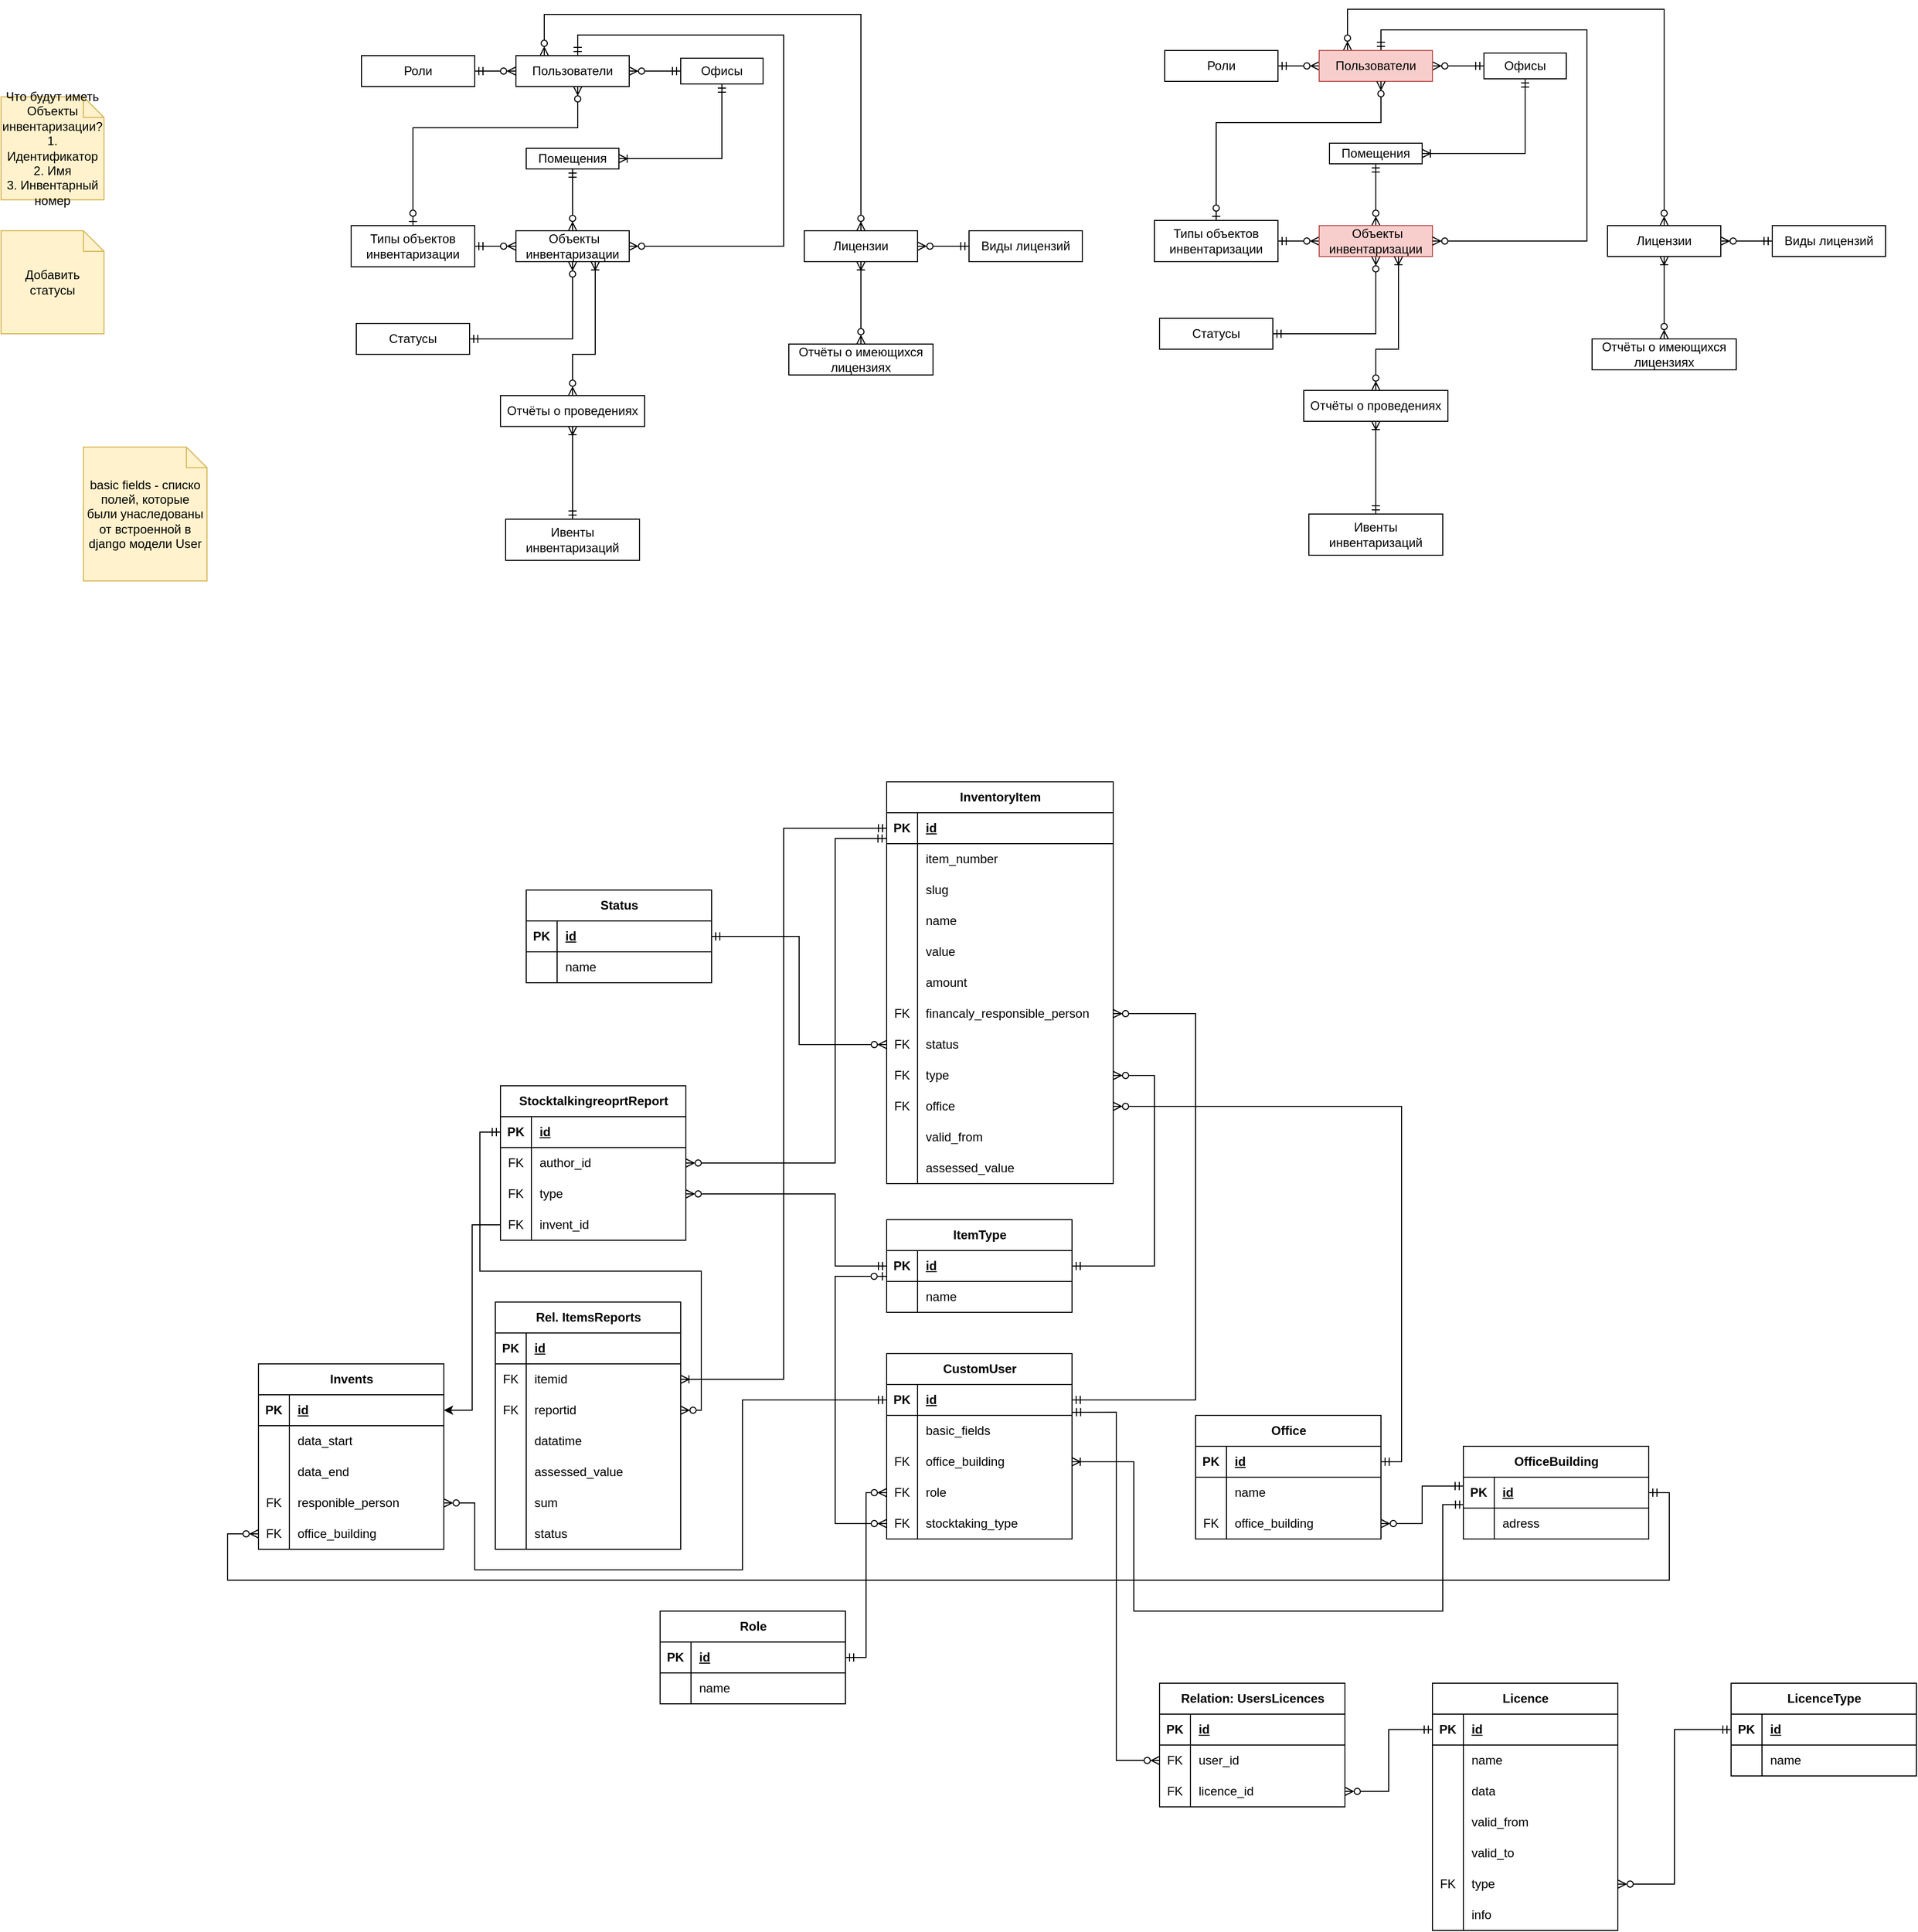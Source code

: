 <mxfile version="24.2.5" type="device">
  <diagram name="Страница — 1" id="c7a4Rnh6WV0DTPruPFvh">
    <mxGraphModel dx="2206" dy="1200" grid="1" gridSize="10" guides="1" tooltips="1" connect="1" arrows="1" fold="1" page="1" pageScale="1" pageWidth="9000" pageHeight="16000" math="0" shadow="0">
      <root>
        <mxCell id="0" />
        <mxCell id="1" parent="0" />
        <mxCell id="iIcn5r8ZRDq6ZuVaY_9l-23" style="edgeStyle=orthogonalEdgeStyle;rounded=0;orthogonalLoop=1;jettySize=auto;html=1;entryX=1;entryY=0.5;entryDx=0;entryDy=0;startArrow=ERzeroToMany;startFill=0;endArrow=ERmandOne;endFill=0;" parent="1" source="iIcn5r8ZRDq6ZuVaY_9l-1" target="iIcn5r8ZRDq6ZuVaY_9l-2" edge="1">
          <mxGeometry relative="1" as="geometry" />
        </mxCell>
        <mxCell id="iIcn5r8ZRDq6ZuVaY_9l-24" style="edgeStyle=orthogonalEdgeStyle;rounded=0;orthogonalLoop=1;jettySize=auto;html=1;entryX=0.5;entryY=1;entryDx=0;entryDy=0;startArrow=ERzeroToMany;startFill=0;endArrow=ERmandOne;endFill=0;" parent="1" source="iIcn5r8ZRDq6ZuVaY_9l-1" target="iIcn5r8ZRDq6ZuVaY_9l-16" edge="1">
          <mxGeometry relative="1" as="geometry" />
        </mxCell>
        <mxCell id="iIcn5r8ZRDq6ZuVaY_9l-1" value="&amp;nbsp;Объекты инвентаризации" style="rounded=0;whiteSpace=wrap;html=1;" parent="1" vertex="1">
          <mxGeometry x="780" y="450" width="110" height="30" as="geometry" />
        </mxCell>
        <mxCell id="iIcn5r8ZRDq6ZuVaY_9l-2" value="Типы объектов инвентаризации" style="rounded=0;whiteSpace=wrap;html=1;" parent="1" vertex="1">
          <mxGeometry x="620" y="445" width="120" height="40" as="geometry" />
        </mxCell>
        <mxCell id="iIcn5r8ZRDq6ZuVaY_9l-5" value="Лицензии" style="rounded=0;whiteSpace=wrap;html=1;" parent="1" vertex="1">
          <mxGeometry x="1060" y="450" width="110" height="30" as="geometry" />
        </mxCell>
        <mxCell id="iIcn5r8ZRDq6ZuVaY_9l-42" style="edgeStyle=orthogonalEdgeStyle;rounded=0;orthogonalLoop=1;jettySize=auto;html=1;entryX=1;entryY=0.5;entryDx=0;entryDy=0;endArrow=ERzeroToMany;endFill=0;startArrow=ERmandOne;startFill=0;" parent="1" source="iIcn5r8ZRDq6ZuVaY_9l-8" target="iIcn5r8ZRDq6ZuVaY_9l-5" edge="1">
          <mxGeometry relative="1" as="geometry" />
        </mxCell>
        <mxCell id="iIcn5r8ZRDq6ZuVaY_9l-8" value="Виды лицензий" style="rounded=0;whiteSpace=wrap;html=1;" parent="1" vertex="1">
          <mxGeometry x="1220" y="450" width="110" height="30" as="geometry" />
        </mxCell>
        <mxCell id="iIcn5r8ZRDq6ZuVaY_9l-10" value="Ивенты инвентаризаций" style="rounded=0;whiteSpace=wrap;html=1;" parent="1" vertex="1">
          <mxGeometry x="770" y="730" width="130" height="40" as="geometry" />
        </mxCell>
        <mxCell id="iIcn5r8ZRDq6ZuVaY_9l-38" style="edgeStyle=orthogonalEdgeStyle;rounded=0;orthogonalLoop=1;jettySize=auto;html=1;entryX=0.5;entryY=0;entryDx=0;entryDy=0;endArrow=ERmandOne;endFill=0;startArrow=ERoneToMany;startFill=0;" parent="1" source="iIcn5r8ZRDq6ZuVaY_9l-11" target="iIcn5r8ZRDq6ZuVaY_9l-10" edge="1">
          <mxGeometry relative="1" as="geometry">
            <Array as="points">
              <mxPoint x="835" y="720" />
              <mxPoint x="835" y="720" />
            </Array>
          </mxGeometry>
        </mxCell>
        <mxCell id="iIcn5r8ZRDq6ZuVaY_9l-11" value="Отчёты о проведениях" style="rounded=0;whiteSpace=wrap;html=1;" parent="1" vertex="1">
          <mxGeometry x="765" y="610" width="140" height="30" as="geometry" />
        </mxCell>
        <mxCell id="iIcn5r8ZRDq6ZuVaY_9l-26" style="edgeStyle=orthogonalEdgeStyle;rounded=0;orthogonalLoop=1;jettySize=auto;html=1;entryX=0;entryY=0.5;entryDx=0;entryDy=0;startArrow=ERzeroToMany;startFill=0;endArrow=ERmandOne;endFill=0;" parent="1" source="iIcn5r8ZRDq6ZuVaY_9l-13" target="iIcn5r8ZRDq6ZuVaY_9l-15" edge="1">
          <mxGeometry relative="1" as="geometry" />
        </mxCell>
        <mxCell id="iIcn5r8ZRDq6ZuVaY_9l-28" style="edgeStyle=orthogonalEdgeStyle;rounded=0;orthogonalLoop=1;jettySize=auto;html=1;endArrow=ERmandOne;endFill=0;startArrow=ERzeroToMany;startFill=0;" parent="1" source="iIcn5r8ZRDq6ZuVaY_9l-13" target="iIcn5r8ZRDq6ZuVaY_9l-14" edge="1">
          <mxGeometry relative="1" as="geometry" />
        </mxCell>
        <mxCell id="iIcn5r8ZRDq6ZuVaY_9l-32" style="edgeStyle=orthogonalEdgeStyle;rounded=0;orthogonalLoop=1;jettySize=auto;html=1;entryX=1;entryY=0.5;entryDx=0;entryDy=0;startArrow=ERmandOne;startFill=0;endArrow=ERzeroToMany;endFill=0;" parent="1" source="iIcn5r8ZRDq6ZuVaY_9l-13" target="iIcn5r8ZRDq6ZuVaY_9l-1" edge="1">
          <mxGeometry relative="1" as="geometry">
            <mxPoint x="900.0" y="470" as="targetPoint" />
            <Array as="points">
              <mxPoint x="840" y="260" />
              <mxPoint x="1040" y="260" />
              <mxPoint x="1040" y="465" />
            </Array>
          </mxGeometry>
        </mxCell>
        <mxCell id="iIcn5r8ZRDq6ZuVaY_9l-41" style="edgeStyle=orthogonalEdgeStyle;rounded=0;orthogonalLoop=1;jettySize=auto;html=1;exitX=0.25;exitY=0;exitDx=0;exitDy=0;entryX=0.5;entryY=0;entryDx=0;entryDy=0;startArrow=ERzeroToMany;startFill=0;endArrow=ERzeroToMany;endFill=0;" parent="1" source="iIcn5r8ZRDq6ZuVaY_9l-13" target="iIcn5r8ZRDq6ZuVaY_9l-5" edge="1">
          <mxGeometry relative="1" as="geometry">
            <Array as="points">
              <mxPoint x="808" y="240" />
              <mxPoint x="1115" y="240" />
            </Array>
          </mxGeometry>
        </mxCell>
        <mxCell id="lLgBqoi_yU5wuQBtQjNW-59" style="edgeStyle=orthogonalEdgeStyle;rounded=0;orthogonalLoop=1;jettySize=auto;html=1;endArrow=ERzeroToOne;endFill=0;startArrow=ERzeroToMany;startFill=0;entryX=0.5;entryY=0;entryDx=0;entryDy=0;" parent="1" source="iIcn5r8ZRDq6ZuVaY_9l-13" target="iIcn5r8ZRDq6ZuVaY_9l-2" edge="1">
          <mxGeometry relative="1" as="geometry">
            <mxPoint x="680" y="440" as="targetPoint" />
            <Array as="points">
              <mxPoint x="840" y="350" />
              <mxPoint x="680" y="350" />
            </Array>
          </mxGeometry>
        </mxCell>
        <mxCell id="iIcn5r8ZRDq6ZuVaY_9l-13" value="Пользователи" style="rounded=0;whiteSpace=wrap;html=1;" parent="1" vertex="1">
          <mxGeometry x="780" y="280" width="110" height="30" as="geometry" />
        </mxCell>
        <mxCell id="iIcn5r8ZRDq6ZuVaY_9l-14" value="Роли" style="rounded=0;whiteSpace=wrap;html=1;" parent="1" vertex="1">
          <mxGeometry x="630" y="280" width="110" height="30" as="geometry" />
        </mxCell>
        <mxCell id="iIcn5r8ZRDq6ZuVaY_9l-27" style="edgeStyle=orthogonalEdgeStyle;rounded=0;orthogonalLoop=1;jettySize=auto;html=1;entryX=1;entryY=0.5;entryDx=0;entryDy=0;startArrow=ERmandOne;startFill=0;endArrow=ERoneToMany;endFill=0;" parent="1" source="iIcn5r8ZRDq6ZuVaY_9l-15" target="iIcn5r8ZRDq6ZuVaY_9l-16" edge="1">
          <mxGeometry relative="1" as="geometry">
            <Array as="points">
              <mxPoint x="980" y="380" />
            </Array>
          </mxGeometry>
        </mxCell>
        <mxCell id="iIcn5r8ZRDq6ZuVaY_9l-15" value="Офисы" style="rounded=0;whiteSpace=wrap;html=1;" parent="1" vertex="1">
          <mxGeometry x="940" y="282.5" width="80" height="25" as="geometry" />
        </mxCell>
        <mxCell id="iIcn5r8ZRDq6ZuVaY_9l-16" value="Помещения" style="rounded=0;whiteSpace=wrap;html=1;" parent="1" vertex="1">
          <mxGeometry x="790" y="370" width="90" height="20" as="geometry" />
        </mxCell>
        <mxCell id="iIcn5r8ZRDq6ZuVaY_9l-45" style="edgeStyle=orthogonalEdgeStyle;rounded=0;orthogonalLoop=1;jettySize=auto;html=1;entryX=0.5;entryY=1;entryDx=0;entryDy=0;endArrow=ERoneToMany;endFill=0;startArrow=ERzeroToMany;startFill=0;" parent="1" source="iIcn5r8ZRDq6ZuVaY_9l-21" target="iIcn5r8ZRDq6ZuVaY_9l-5" edge="1">
          <mxGeometry relative="1" as="geometry" />
        </mxCell>
        <mxCell id="iIcn5r8ZRDq6ZuVaY_9l-21" value="Отчёты о имеющихся лицензиях" style="rounded=0;whiteSpace=wrap;html=1;" parent="1" vertex="1">
          <mxGeometry x="1045" y="560" width="140" height="30" as="geometry" />
        </mxCell>
        <mxCell id="iIcn5r8ZRDq6ZuVaY_9l-33" value="Что будут иметь&lt;div&gt;Объекты инвентаризации?&lt;/div&gt;&lt;div&gt;1. Идентификатор&lt;/div&gt;&lt;div&gt;2. Имя&lt;/div&gt;&lt;div&gt;3. Инвентарный номер&lt;/div&gt;" style="shape=note;size=20;whiteSpace=wrap;html=1;fillColor=#fff2cc;strokeColor=#d6b656;" parent="1" vertex="1">
          <mxGeometry x="280" y="320" width="100" height="100" as="geometry" />
        </mxCell>
        <mxCell id="iIcn5r8ZRDq6ZuVaY_9l-34" value="Добавить статусы" style="shape=note;size=20;whiteSpace=wrap;html=1;fillColor=#fff2cc;strokeColor=#d6b656;" parent="1" vertex="1">
          <mxGeometry x="280" y="450" width="100" height="100" as="geometry" />
        </mxCell>
        <mxCell id="iIcn5r8ZRDq6ZuVaY_9l-36" style="edgeStyle=orthogonalEdgeStyle;rounded=0;orthogonalLoop=1;jettySize=auto;html=1;entryX=0.5;entryY=1;entryDx=0;entryDy=0;endArrow=ERzeroToMany;endFill=0;startArrow=ERmandOne;startFill=0;" parent="1" source="iIcn5r8ZRDq6ZuVaY_9l-35" target="iIcn5r8ZRDq6ZuVaY_9l-1" edge="1">
          <mxGeometry relative="1" as="geometry" />
        </mxCell>
        <mxCell id="iIcn5r8ZRDq6ZuVaY_9l-35" value="Статусы" style="rounded=0;whiteSpace=wrap;html=1;" parent="1" vertex="1">
          <mxGeometry x="625" y="540" width="110" height="30" as="geometry" />
        </mxCell>
        <mxCell id="iIcn5r8ZRDq6ZuVaY_9l-40" style="edgeStyle=orthogonalEdgeStyle;rounded=0;orthogonalLoop=1;jettySize=auto;html=1;entryX=0.5;entryY=0;entryDx=0;entryDy=0;endArrow=ERzeroToMany;endFill=0;startArrow=ERoneToMany;startFill=0;" parent="1" source="iIcn5r8ZRDq6ZuVaY_9l-1" target="iIcn5r8ZRDq6ZuVaY_9l-11" edge="1">
          <mxGeometry relative="1" as="geometry">
            <mxPoint x="857.5" y="470.0" as="sourcePoint" />
            <mxPoint x="830" y="600" as="targetPoint" />
            <Array as="points">
              <mxPoint x="857" y="570" />
              <mxPoint x="835" y="570" />
            </Array>
          </mxGeometry>
        </mxCell>
        <mxCell id="iIcn5r8ZRDq6ZuVaY_9l-46" style="edgeStyle=orthogonalEdgeStyle;rounded=0;orthogonalLoop=1;jettySize=auto;html=1;entryX=1;entryY=0.5;entryDx=0;entryDy=0;startArrow=ERzeroToMany;startFill=0;endArrow=ERmandOne;endFill=0;" parent="1" source="iIcn5r8ZRDq6ZuVaY_9l-48" target="iIcn5r8ZRDq6ZuVaY_9l-49" edge="1">
          <mxGeometry relative="1" as="geometry" />
        </mxCell>
        <mxCell id="iIcn5r8ZRDq6ZuVaY_9l-47" style="edgeStyle=orthogonalEdgeStyle;rounded=0;orthogonalLoop=1;jettySize=auto;html=1;entryX=0.5;entryY=1;entryDx=0;entryDy=0;startArrow=ERzeroToMany;startFill=0;endArrow=ERmandOne;endFill=0;" parent="1" source="iIcn5r8ZRDq6ZuVaY_9l-48" target="iIcn5r8ZRDq6ZuVaY_9l-64" edge="1">
          <mxGeometry relative="1" as="geometry" />
        </mxCell>
        <mxCell id="iIcn5r8ZRDq6ZuVaY_9l-48" value="&amp;nbsp;Объекты инвентаризации" style="rounded=0;whiteSpace=wrap;html=1;fillColor=#f8cecc;strokeColor=#b85450;" parent="1" vertex="1">
          <mxGeometry x="1560" y="445" width="110" height="30" as="geometry" />
        </mxCell>
        <mxCell id="iIcn5r8ZRDq6ZuVaY_9l-49" value="Типы объектов инвентаризации" style="rounded=0;whiteSpace=wrap;html=1;" parent="1" vertex="1">
          <mxGeometry x="1400" y="440" width="120" height="40" as="geometry" />
        </mxCell>
        <mxCell id="iIcn5r8ZRDq6ZuVaY_9l-50" value="Лицензии" style="rounded=0;whiteSpace=wrap;html=1;" parent="1" vertex="1">
          <mxGeometry x="1840" y="445" width="110" height="30" as="geometry" />
        </mxCell>
        <mxCell id="iIcn5r8ZRDq6ZuVaY_9l-51" style="edgeStyle=orthogonalEdgeStyle;rounded=0;orthogonalLoop=1;jettySize=auto;html=1;entryX=1;entryY=0.5;entryDx=0;entryDy=0;endArrow=ERzeroToMany;endFill=0;startArrow=ERmandOne;startFill=0;" parent="1" source="iIcn5r8ZRDq6ZuVaY_9l-52" target="iIcn5r8ZRDq6ZuVaY_9l-50" edge="1">
          <mxGeometry relative="1" as="geometry" />
        </mxCell>
        <mxCell id="iIcn5r8ZRDq6ZuVaY_9l-52" value="Виды лицензий" style="rounded=0;whiteSpace=wrap;html=1;" parent="1" vertex="1">
          <mxGeometry x="2000" y="445" width="110" height="30" as="geometry" />
        </mxCell>
        <mxCell id="iIcn5r8ZRDq6ZuVaY_9l-53" value="Ивенты инвентаризаций" style="rounded=0;whiteSpace=wrap;html=1;" parent="1" vertex="1">
          <mxGeometry x="1550" y="725" width="130" height="40" as="geometry" />
        </mxCell>
        <mxCell id="iIcn5r8ZRDq6ZuVaY_9l-54" style="edgeStyle=orthogonalEdgeStyle;rounded=0;orthogonalLoop=1;jettySize=auto;html=1;entryX=0.5;entryY=0;entryDx=0;entryDy=0;endArrow=ERmandOne;endFill=0;startArrow=ERoneToMany;startFill=0;" parent="1" source="iIcn5r8ZRDq6ZuVaY_9l-55" target="iIcn5r8ZRDq6ZuVaY_9l-53" edge="1">
          <mxGeometry relative="1" as="geometry">
            <Array as="points">
              <mxPoint x="1615" y="715" />
              <mxPoint x="1615" y="715" />
            </Array>
          </mxGeometry>
        </mxCell>
        <mxCell id="iIcn5r8ZRDq6ZuVaY_9l-55" value="Отчёты о проведениях" style="rounded=0;whiteSpace=wrap;html=1;" parent="1" vertex="1">
          <mxGeometry x="1545" y="605" width="140" height="30" as="geometry" />
        </mxCell>
        <mxCell id="iIcn5r8ZRDq6ZuVaY_9l-56" style="edgeStyle=orthogonalEdgeStyle;rounded=0;orthogonalLoop=1;jettySize=auto;html=1;entryX=0;entryY=0.5;entryDx=0;entryDy=0;startArrow=ERzeroToMany;startFill=0;endArrow=ERmandOne;endFill=0;" parent="1" source="iIcn5r8ZRDq6ZuVaY_9l-60" target="iIcn5r8ZRDq6ZuVaY_9l-63" edge="1">
          <mxGeometry relative="1" as="geometry" />
        </mxCell>
        <mxCell id="iIcn5r8ZRDq6ZuVaY_9l-57" style="edgeStyle=orthogonalEdgeStyle;rounded=0;orthogonalLoop=1;jettySize=auto;html=1;endArrow=ERmandOne;endFill=0;startArrow=ERzeroToMany;startFill=0;" parent="1" source="iIcn5r8ZRDq6ZuVaY_9l-60" target="iIcn5r8ZRDq6ZuVaY_9l-61" edge="1">
          <mxGeometry relative="1" as="geometry" />
        </mxCell>
        <mxCell id="iIcn5r8ZRDq6ZuVaY_9l-58" style="edgeStyle=orthogonalEdgeStyle;rounded=0;orthogonalLoop=1;jettySize=auto;html=1;entryX=1;entryY=0.5;entryDx=0;entryDy=0;startArrow=ERmandOne;startFill=0;endArrow=ERzeroToMany;endFill=0;" parent="1" source="iIcn5r8ZRDq6ZuVaY_9l-60" target="iIcn5r8ZRDq6ZuVaY_9l-48" edge="1">
          <mxGeometry relative="1" as="geometry">
            <mxPoint x="1680.0" y="465" as="targetPoint" />
            <Array as="points">
              <mxPoint x="1620" y="255" />
              <mxPoint x="1820" y="255" />
              <mxPoint x="1820" y="460" />
            </Array>
          </mxGeometry>
        </mxCell>
        <mxCell id="iIcn5r8ZRDq6ZuVaY_9l-59" style="edgeStyle=orthogonalEdgeStyle;rounded=0;orthogonalLoop=1;jettySize=auto;html=1;exitX=0.25;exitY=0;exitDx=0;exitDy=0;entryX=0.5;entryY=0;entryDx=0;entryDy=0;startArrow=ERzeroToMany;startFill=0;endArrow=ERzeroToMany;endFill=0;" parent="1" source="iIcn5r8ZRDq6ZuVaY_9l-60" target="iIcn5r8ZRDq6ZuVaY_9l-50" edge="1">
          <mxGeometry relative="1" as="geometry">
            <Array as="points">
              <mxPoint x="1588" y="235" />
              <mxPoint x="1895" y="235" />
            </Array>
          </mxGeometry>
        </mxCell>
        <mxCell id="iIcn5r8ZRDq6ZuVaY_9l-60" value="Пользователи" style="rounded=0;whiteSpace=wrap;html=1;fillColor=#f8cecc;strokeColor=#b85450;" parent="1" vertex="1">
          <mxGeometry x="1560" y="275" width="110" height="30" as="geometry" />
        </mxCell>
        <mxCell id="iIcn5r8ZRDq6ZuVaY_9l-61" value="Роли" style="rounded=0;whiteSpace=wrap;html=1;" parent="1" vertex="1">
          <mxGeometry x="1410" y="275" width="110" height="30" as="geometry" />
        </mxCell>
        <mxCell id="iIcn5r8ZRDq6ZuVaY_9l-62" style="edgeStyle=orthogonalEdgeStyle;rounded=0;orthogonalLoop=1;jettySize=auto;html=1;entryX=1;entryY=0.5;entryDx=0;entryDy=0;startArrow=ERmandOne;startFill=0;endArrow=ERoneToMany;endFill=0;" parent="1" source="iIcn5r8ZRDq6ZuVaY_9l-63" target="iIcn5r8ZRDq6ZuVaY_9l-64" edge="1">
          <mxGeometry relative="1" as="geometry">
            <Array as="points">
              <mxPoint x="1760" y="375" />
            </Array>
          </mxGeometry>
        </mxCell>
        <mxCell id="iIcn5r8ZRDq6ZuVaY_9l-63" value="Офисы" style="rounded=0;whiteSpace=wrap;html=1;" parent="1" vertex="1">
          <mxGeometry x="1720" y="277.5" width="80" height="25" as="geometry" />
        </mxCell>
        <mxCell id="iIcn5r8ZRDq6ZuVaY_9l-64" value="Помещения" style="rounded=0;whiteSpace=wrap;html=1;" parent="1" vertex="1">
          <mxGeometry x="1570" y="365" width="90" height="20" as="geometry" />
        </mxCell>
        <mxCell id="iIcn5r8ZRDq6ZuVaY_9l-65" style="edgeStyle=orthogonalEdgeStyle;rounded=0;orthogonalLoop=1;jettySize=auto;html=1;entryX=0.5;entryY=1;entryDx=0;entryDy=0;endArrow=ERoneToMany;endFill=0;startArrow=ERzeroToMany;startFill=0;" parent="1" source="iIcn5r8ZRDq6ZuVaY_9l-66" target="iIcn5r8ZRDq6ZuVaY_9l-50" edge="1">
          <mxGeometry relative="1" as="geometry" />
        </mxCell>
        <mxCell id="iIcn5r8ZRDq6ZuVaY_9l-66" value="Отчёты о имеющихся лицензиях" style="rounded=0;whiteSpace=wrap;html=1;" parent="1" vertex="1">
          <mxGeometry x="1825" y="555" width="140" height="30" as="geometry" />
        </mxCell>
        <mxCell id="iIcn5r8ZRDq6ZuVaY_9l-67" style="edgeStyle=orthogonalEdgeStyle;rounded=0;orthogonalLoop=1;jettySize=auto;html=1;entryX=0.5;entryY=1;entryDx=0;entryDy=0;endArrow=ERzeroToMany;endFill=0;startArrow=ERmandOne;startFill=0;" parent="1" source="iIcn5r8ZRDq6ZuVaY_9l-68" target="iIcn5r8ZRDq6ZuVaY_9l-48" edge="1">
          <mxGeometry relative="1" as="geometry" />
        </mxCell>
        <mxCell id="iIcn5r8ZRDq6ZuVaY_9l-68" value="Статусы" style="rounded=0;whiteSpace=wrap;html=1;" parent="1" vertex="1">
          <mxGeometry x="1405" y="535" width="110" height="30" as="geometry" />
        </mxCell>
        <mxCell id="iIcn5r8ZRDq6ZuVaY_9l-69" style="edgeStyle=orthogonalEdgeStyle;rounded=0;orthogonalLoop=1;jettySize=auto;html=1;entryX=0.5;entryY=0;entryDx=0;entryDy=0;endArrow=ERzeroToMany;endFill=0;startArrow=ERoneToMany;startFill=0;" parent="1" source="iIcn5r8ZRDq6ZuVaY_9l-48" target="iIcn5r8ZRDq6ZuVaY_9l-55" edge="1">
          <mxGeometry relative="1" as="geometry">
            <mxPoint x="1637.5" y="465.0" as="sourcePoint" />
            <mxPoint x="1610" y="595" as="targetPoint" />
            <Array as="points">
              <mxPoint x="1637" y="565" />
              <mxPoint x="1615" y="565" />
            </Array>
          </mxGeometry>
        </mxCell>
        <mxCell id="lLgBqoi_yU5wuQBtQjNW-1" value="InventoryItem" style="shape=table;startSize=30;container=1;collapsible=1;childLayout=tableLayout;fixedRows=1;rowLines=0;fontStyle=1;align=center;resizeLast=1;html=1;" parent="1" vertex="1">
          <mxGeometry x="1140" y="985" width="220" height="390" as="geometry" />
        </mxCell>
        <mxCell id="lLgBqoi_yU5wuQBtQjNW-2" value="" style="shape=tableRow;horizontal=0;startSize=0;swimlaneHead=0;swimlaneBody=0;fillColor=none;collapsible=0;dropTarget=0;points=[[0,0.5],[1,0.5]];portConstraint=eastwest;top=0;left=0;right=0;bottom=1;" parent="lLgBqoi_yU5wuQBtQjNW-1" vertex="1">
          <mxGeometry y="30" width="220" height="30" as="geometry" />
        </mxCell>
        <mxCell id="lLgBqoi_yU5wuQBtQjNW-3" value="PK" style="shape=partialRectangle;connectable=0;fillColor=none;top=0;left=0;bottom=0;right=0;fontStyle=1;overflow=hidden;whiteSpace=wrap;html=1;" parent="lLgBqoi_yU5wuQBtQjNW-2" vertex="1">
          <mxGeometry width="30" height="30" as="geometry">
            <mxRectangle width="30" height="30" as="alternateBounds" />
          </mxGeometry>
        </mxCell>
        <mxCell id="lLgBqoi_yU5wuQBtQjNW-4" value="id" style="shape=partialRectangle;connectable=0;fillColor=none;top=0;left=0;bottom=0;right=0;align=left;spacingLeft=6;fontStyle=5;overflow=hidden;whiteSpace=wrap;html=1;" parent="lLgBqoi_yU5wuQBtQjNW-2" vertex="1">
          <mxGeometry x="30" width="190" height="30" as="geometry">
            <mxRectangle width="190" height="30" as="alternateBounds" />
          </mxGeometry>
        </mxCell>
        <mxCell id="lLgBqoi_yU5wuQBtQjNW-5" value="" style="shape=tableRow;horizontal=0;startSize=0;swimlaneHead=0;swimlaneBody=0;fillColor=none;collapsible=0;dropTarget=0;points=[[0,0.5],[1,0.5]];portConstraint=eastwest;top=0;left=0;right=0;bottom=0;" parent="lLgBqoi_yU5wuQBtQjNW-1" vertex="1">
          <mxGeometry y="60" width="220" height="30" as="geometry" />
        </mxCell>
        <mxCell id="lLgBqoi_yU5wuQBtQjNW-6" value="" style="shape=partialRectangle;connectable=0;fillColor=none;top=0;left=0;bottom=0;right=0;editable=1;overflow=hidden;whiteSpace=wrap;html=1;" parent="lLgBqoi_yU5wuQBtQjNW-5" vertex="1">
          <mxGeometry width="30" height="30" as="geometry">
            <mxRectangle width="30" height="30" as="alternateBounds" />
          </mxGeometry>
        </mxCell>
        <mxCell id="lLgBqoi_yU5wuQBtQjNW-7" value="item_number" style="shape=partialRectangle;connectable=0;fillColor=none;top=0;left=0;bottom=0;right=0;align=left;spacingLeft=6;overflow=hidden;whiteSpace=wrap;html=1;" parent="lLgBqoi_yU5wuQBtQjNW-5" vertex="1">
          <mxGeometry x="30" width="190" height="30" as="geometry">
            <mxRectangle width="190" height="30" as="alternateBounds" />
          </mxGeometry>
        </mxCell>
        <mxCell id="lLgBqoi_yU5wuQBtQjNW-8" value="" style="shape=tableRow;horizontal=0;startSize=0;swimlaneHead=0;swimlaneBody=0;fillColor=none;collapsible=0;dropTarget=0;points=[[0,0.5],[1,0.5]];portConstraint=eastwest;top=0;left=0;right=0;bottom=0;" parent="lLgBqoi_yU5wuQBtQjNW-1" vertex="1">
          <mxGeometry y="90" width="220" height="30" as="geometry" />
        </mxCell>
        <mxCell id="lLgBqoi_yU5wuQBtQjNW-9" value="" style="shape=partialRectangle;connectable=0;fillColor=none;top=0;left=0;bottom=0;right=0;editable=1;overflow=hidden;whiteSpace=wrap;html=1;" parent="lLgBqoi_yU5wuQBtQjNW-8" vertex="1">
          <mxGeometry width="30" height="30" as="geometry">
            <mxRectangle width="30" height="30" as="alternateBounds" />
          </mxGeometry>
        </mxCell>
        <mxCell id="lLgBqoi_yU5wuQBtQjNW-10" value="slug" style="shape=partialRectangle;connectable=0;fillColor=none;top=0;left=0;bottom=0;right=0;align=left;spacingLeft=6;overflow=hidden;whiteSpace=wrap;html=1;" parent="lLgBqoi_yU5wuQBtQjNW-8" vertex="1">
          <mxGeometry x="30" width="190" height="30" as="geometry">
            <mxRectangle width="190" height="30" as="alternateBounds" />
          </mxGeometry>
        </mxCell>
        <mxCell id="lLgBqoi_yU5wuQBtQjNW-11" value="" style="shape=tableRow;horizontal=0;startSize=0;swimlaneHead=0;swimlaneBody=0;fillColor=none;collapsible=0;dropTarget=0;points=[[0,0.5],[1,0.5]];portConstraint=eastwest;top=0;left=0;right=0;bottom=0;" parent="lLgBqoi_yU5wuQBtQjNW-1" vertex="1">
          <mxGeometry y="120" width="220" height="30" as="geometry" />
        </mxCell>
        <mxCell id="lLgBqoi_yU5wuQBtQjNW-12" value="" style="shape=partialRectangle;connectable=0;fillColor=none;top=0;left=0;bottom=0;right=0;editable=1;overflow=hidden;whiteSpace=wrap;html=1;" parent="lLgBqoi_yU5wuQBtQjNW-11" vertex="1">
          <mxGeometry width="30" height="30" as="geometry">
            <mxRectangle width="30" height="30" as="alternateBounds" />
          </mxGeometry>
        </mxCell>
        <mxCell id="lLgBqoi_yU5wuQBtQjNW-13" value="name" style="shape=partialRectangle;connectable=0;fillColor=none;top=0;left=0;bottom=0;right=0;align=left;spacingLeft=6;overflow=hidden;whiteSpace=wrap;html=1;" parent="lLgBqoi_yU5wuQBtQjNW-11" vertex="1">
          <mxGeometry x="30" width="190" height="30" as="geometry">
            <mxRectangle width="190" height="30" as="alternateBounds" />
          </mxGeometry>
        </mxCell>
        <mxCell id="lLgBqoi_yU5wuQBtQjNW-14" style="shape=tableRow;horizontal=0;startSize=0;swimlaneHead=0;swimlaneBody=0;fillColor=none;collapsible=0;dropTarget=0;points=[[0,0.5],[1,0.5]];portConstraint=eastwest;top=0;left=0;right=0;bottom=0;" parent="lLgBqoi_yU5wuQBtQjNW-1" vertex="1">
          <mxGeometry y="150" width="220" height="30" as="geometry" />
        </mxCell>
        <mxCell id="lLgBqoi_yU5wuQBtQjNW-15" style="shape=partialRectangle;connectable=0;fillColor=none;top=0;left=0;bottom=0;right=0;editable=1;overflow=hidden;whiteSpace=wrap;html=1;" parent="lLgBqoi_yU5wuQBtQjNW-14" vertex="1">
          <mxGeometry width="30" height="30" as="geometry">
            <mxRectangle width="30" height="30" as="alternateBounds" />
          </mxGeometry>
        </mxCell>
        <mxCell id="lLgBqoi_yU5wuQBtQjNW-16" value="value" style="shape=partialRectangle;connectable=0;fillColor=none;top=0;left=0;bottom=0;right=0;align=left;spacingLeft=6;overflow=hidden;whiteSpace=wrap;html=1;" parent="lLgBqoi_yU5wuQBtQjNW-14" vertex="1">
          <mxGeometry x="30" width="190" height="30" as="geometry">
            <mxRectangle width="190" height="30" as="alternateBounds" />
          </mxGeometry>
        </mxCell>
        <mxCell id="lLgBqoi_yU5wuQBtQjNW-17" style="shape=tableRow;horizontal=0;startSize=0;swimlaneHead=0;swimlaneBody=0;fillColor=none;collapsible=0;dropTarget=0;points=[[0,0.5],[1,0.5]];portConstraint=eastwest;top=0;left=0;right=0;bottom=0;" parent="lLgBqoi_yU5wuQBtQjNW-1" vertex="1">
          <mxGeometry y="180" width="220" height="30" as="geometry" />
        </mxCell>
        <mxCell id="lLgBqoi_yU5wuQBtQjNW-18" style="shape=partialRectangle;connectable=0;fillColor=none;top=0;left=0;bottom=0;right=0;editable=1;overflow=hidden;whiteSpace=wrap;html=1;" parent="lLgBqoi_yU5wuQBtQjNW-17" vertex="1">
          <mxGeometry width="30" height="30" as="geometry">
            <mxRectangle width="30" height="30" as="alternateBounds" />
          </mxGeometry>
        </mxCell>
        <mxCell id="lLgBqoi_yU5wuQBtQjNW-19" value="amount" style="shape=partialRectangle;connectable=0;fillColor=none;top=0;left=0;bottom=0;right=0;align=left;spacingLeft=6;overflow=hidden;whiteSpace=wrap;html=1;" parent="lLgBqoi_yU5wuQBtQjNW-17" vertex="1">
          <mxGeometry x="30" width="190" height="30" as="geometry">
            <mxRectangle width="190" height="30" as="alternateBounds" />
          </mxGeometry>
        </mxCell>
        <mxCell id="lLgBqoi_yU5wuQBtQjNW-20" style="shape=tableRow;horizontal=0;startSize=0;swimlaneHead=0;swimlaneBody=0;fillColor=none;collapsible=0;dropTarget=0;points=[[0,0.5],[1,0.5]];portConstraint=eastwest;top=0;left=0;right=0;bottom=0;" parent="lLgBqoi_yU5wuQBtQjNW-1" vertex="1">
          <mxGeometry y="210" width="220" height="30" as="geometry" />
        </mxCell>
        <mxCell id="lLgBqoi_yU5wuQBtQjNW-21" value="FK" style="shape=partialRectangle;connectable=0;fillColor=none;top=0;left=0;bottom=0;right=0;editable=1;overflow=hidden;whiteSpace=wrap;html=1;" parent="lLgBqoi_yU5wuQBtQjNW-20" vertex="1">
          <mxGeometry width="30" height="30" as="geometry">
            <mxRectangle width="30" height="30" as="alternateBounds" />
          </mxGeometry>
        </mxCell>
        <mxCell id="lLgBqoi_yU5wuQBtQjNW-22" value="financaly_responsible_person" style="shape=partialRectangle;connectable=0;fillColor=none;top=0;left=0;bottom=0;right=0;align=left;spacingLeft=6;overflow=hidden;whiteSpace=wrap;html=1;" parent="lLgBqoi_yU5wuQBtQjNW-20" vertex="1">
          <mxGeometry x="30" width="190" height="30" as="geometry">
            <mxRectangle width="190" height="30" as="alternateBounds" />
          </mxGeometry>
        </mxCell>
        <mxCell id="lLgBqoi_yU5wuQBtQjNW-23" style="shape=tableRow;horizontal=0;startSize=0;swimlaneHead=0;swimlaneBody=0;fillColor=none;collapsible=0;dropTarget=0;points=[[0,0.5],[1,0.5]];portConstraint=eastwest;top=0;left=0;right=0;bottom=0;" parent="lLgBqoi_yU5wuQBtQjNW-1" vertex="1">
          <mxGeometry y="240" width="220" height="30" as="geometry" />
        </mxCell>
        <mxCell id="lLgBqoi_yU5wuQBtQjNW-24" value="FK" style="shape=partialRectangle;connectable=0;fillColor=none;top=0;left=0;bottom=0;right=0;editable=1;overflow=hidden;whiteSpace=wrap;html=1;" parent="lLgBqoi_yU5wuQBtQjNW-23" vertex="1">
          <mxGeometry width="30" height="30" as="geometry">
            <mxRectangle width="30" height="30" as="alternateBounds" />
          </mxGeometry>
        </mxCell>
        <mxCell id="lLgBqoi_yU5wuQBtQjNW-25" value="status" style="shape=partialRectangle;connectable=0;fillColor=none;top=0;left=0;bottom=0;right=0;align=left;spacingLeft=6;overflow=hidden;whiteSpace=wrap;html=1;" parent="lLgBqoi_yU5wuQBtQjNW-23" vertex="1">
          <mxGeometry x="30" width="190" height="30" as="geometry">
            <mxRectangle width="190" height="30" as="alternateBounds" />
          </mxGeometry>
        </mxCell>
        <mxCell id="lLgBqoi_yU5wuQBtQjNW-26" style="shape=tableRow;horizontal=0;startSize=0;swimlaneHead=0;swimlaneBody=0;fillColor=none;collapsible=0;dropTarget=0;points=[[0,0.5],[1,0.5]];portConstraint=eastwest;top=0;left=0;right=0;bottom=0;" parent="lLgBqoi_yU5wuQBtQjNW-1" vertex="1">
          <mxGeometry y="270" width="220" height="30" as="geometry" />
        </mxCell>
        <mxCell id="lLgBqoi_yU5wuQBtQjNW-27" value="FK" style="shape=partialRectangle;connectable=0;fillColor=none;top=0;left=0;bottom=0;right=0;editable=1;overflow=hidden;whiteSpace=wrap;html=1;" parent="lLgBqoi_yU5wuQBtQjNW-26" vertex="1">
          <mxGeometry width="30" height="30" as="geometry">
            <mxRectangle width="30" height="30" as="alternateBounds" />
          </mxGeometry>
        </mxCell>
        <mxCell id="lLgBqoi_yU5wuQBtQjNW-28" value="type" style="shape=partialRectangle;connectable=0;fillColor=none;top=0;left=0;bottom=0;right=0;align=left;spacingLeft=6;overflow=hidden;whiteSpace=wrap;html=1;" parent="lLgBqoi_yU5wuQBtQjNW-26" vertex="1">
          <mxGeometry x="30" width="190" height="30" as="geometry">
            <mxRectangle width="190" height="30" as="alternateBounds" />
          </mxGeometry>
        </mxCell>
        <mxCell id="lLgBqoi_yU5wuQBtQjNW-35" style="shape=tableRow;horizontal=0;startSize=0;swimlaneHead=0;swimlaneBody=0;fillColor=none;collapsible=0;dropTarget=0;points=[[0,0.5],[1,0.5]];portConstraint=eastwest;top=0;left=0;right=0;bottom=0;" parent="lLgBqoi_yU5wuQBtQjNW-1" vertex="1">
          <mxGeometry y="300" width="220" height="30" as="geometry" />
        </mxCell>
        <mxCell id="lLgBqoi_yU5wuQBtQjNW-36" value="FK" style="shape=partialRectangle;connectable=0;fillColor=none;top=0;left=0;bottom=0;right=0;editable=1;overflow=hidden;whiteSpace=wrap;html=1;" parent="lLgBqoi_yU5wuQBtQjNW-35" vertex="1">
          <mxGeometry width="30" height="30" as="geometry">
            <mxRectangle width="30" height="30" as="alternateBounds" />
          </mxGeometry>
        </mxCell>
        <mxCell id="lLgBqoi_yU5wuQBtQjNW-37" value="office" style="shape=partialRectangle;connectable=0;fillColor=none;top=0;left=0;bottom=0;right=0;align=left;spacingLeft=6;overflow=hidden;whiteSpace=wrap;html=1;" parent="lLgBqoi_yU5wuQBtQjNW-35" vertex="1">
          <mxGeometry x="30" width="190" height="30" as="geometry">
            <mxRectangle width="190" height="30" as="alternateBounds" />
          </mxGeometry>
        </mxCell>
        <mxCell id="ilaVgszLChqIjaAC7QfO-67" style="shape=tableRow;horizontal=0;startSize=0;swimlaneHead=0;swimlaneBody=0;fillColor=none;collapsible=0;dropTarget=0;points=[[0,0.5],[1,0.5]];portConstraint=eastwest;top=0;left=0;right=0;bottom=0;" parent="lLgBqoi_yU5wuQBtQjNW-1" vertex="1">
          <mxGeometry y="330" width="220" height="30" as="geometry" />
        </mxCell>
        <mxCell id="ilaVgszLChqIjaAC7QfO-68" style="shape=partialRectangle;connectable=0;fillColor=none;top=0;left=0;bottom=0;right=0;editable=1;overflow=hidden;whiteSpace=wrap;html=1;" parent="ilaVgszLChqIjaAC7QfO-67" vertex="1">
          <mxGeometry width="30" height="30" as="geometry">
            <mxRectangle width="30" height="30" as="alternateBounds" />
          </mxGeometry>
        </mxCell>
        <mxCell id="ilaVgszLChqIjaAC7QfO-69" value="valid_from" style="shape=partialRectangle;connectable=0;fillColor=none;top=0;left=0;bottom=0;right=0;align=left;spacingLeft=6;overflow=hidden;whiteSpace=wrap;html=1;" parent="ilaVgszLChqIjaAC7QfO-67" vertex="1">
          <mxGeometry x="30" width="190" height="30" as="geometry">
            <mxRectangle width="190" height="30" as="alternateBounds" />
          </mxGeometry>
        </mxCell>
        <mxCell id="UzWmQLy5yuIxc8rCW8Af-4" style="shape=tableRow;horizontal=0;startSize=0;swimlaneHead=0;swimlaneBody=0;fillColor=none;collapsible=0;dropTarget=0;points=[[0,0.5],[1,0.5]];portConstraint=eastwest;top=0;left=0;right=0;bottom=0;" parent="lLgBqoi_yU5wuQBtQjNW-1" vertex="1">
          <mxGeometry y="360" width="220" height="30" as="geometry" />
        </mxCell>
        <mxCell id="UzWmQLy5yuIxc8rCW8Af-5" style="shape=partialRectangle;connectable=0;fillColor=none;top=0;left=0;bottom=0;right=0;editable=1;overflow=hidden;whiteSpace=wrap;html=1;" parent="UzWmQLy5yuIxc8rCW8Af-4" vertex="1">
          <mxGeometry width="30" height="30" as="geometry">
            <mxRectangle width="30" height="30" as="alternateBounds" />
          </mxGeometry>
        </mxCell>
        <mxCell id="UzWmQLy5yuIxc8rCW8Af-6" value="assessed_value" style="shape=partialRectangle;connectable=0;fillColor=none;top=0;left=0;bottom=0;right=0;align=left;spacingLeft=6;overflow=hidden;whiteSpace=wrap;html=1;" parent="UzWmQLy5yuIxc8rCW8Af-4" vertex="1">
          <mxGeometry x="30" width="190" height="30" as="geometry">
            <mxRectangle width="190" height="30" as="alternateBounds" />
          </mxGeometry>
        </mxCell>
        <mxCell id="lLgBqoi_yU5wuQBtQjNW-39" value="Status" style="shape=table;startSize=30;container=1;collapsible=1;childLayout=tableLayout;fixedRows=1;rowLines=0;fontStyle=1;align=center;resizeLast=1;html=1;" parent="1" vertex="1">
          <mxGeometry x="790" y="1090" width="180" height="90" as="geometry" />
        </mxCell>
        <mxCell id="lLgBqoi_yU5wuQBtQjNW-40" value="" style="shape=tableRow;horizontal=0;startSize=0;swimlaneHead=0;swimlaneBody=0;fillColor=none;collapsible=0;dropTarget=0;points=[[0,0.5],[1,0.5]];portConstraint=eastwest;top=0;left=0;right=0;bottom=1;" parent="lLgBqoi_yU5wuQBtQjNW-39" vertex="1">
          <mxGeometry y="30" width="180" height="30" as="geometry" />
        </mxCell>
        <mxCell id="lLgBqoi_yU5wuQBtQjNW-41" value="PK" style="shape=partialRectangle;connectable=0;fillColor=none;top=0;left=0;bottom=0;right=0;fontStyle=1;overflow=hidden;whiteSpace=wrap;html=1;" parent="lLgBqoi_yU5wuQBtQjNW-40" vertex="1">
          <mxGeometry width="30" height="30" as="geometry">
            <mxRectangle width="30" height="30" as="alternateBounds" />
          </mxGeometry>
        </mxCell>
        <mxCell id="lLgBqoi_yU5wuQBtQjNW-42" value="id" style="shape=partialRectangle;connectable=0;fillColor=none;top=0;left=0;bottom=0;right=0;align=left;spacingLeft=6;fontStyle=5;overflow=hidden;whiteSpace=wrap;html=1;" parent="lLgBqoi_yU5wuQBtQjNW-40" vertex="1">
          <mxGeometry x="30" width="150" height="30" as="geometry">
            <mxRectangle width="150" height="30" as="alternateBounds" />
          </mxGeometry>
        </mxCell>
        <mxCell id="lLgBqoi_yU5wuQBtQjNW-43" value="" style="shape=tableRow;horizontal=0;startSize=0;swimlaneHead=0;swimlaneBody=0;fillColor=none;collapsible=0;dropTarget=0;points=[[0,0.5],[1,0.5]];portConstraint=eastwest;top=0;left=0;right=0;bottom=0;" parent="lLgBqoi_yU5wuQBtQjNW-39" vertex="1">
          <mxGeometry y="60" width="180" height="30" as="geometry" />
        </mxCell>
        <mxCell id="lLgBqoi_yU5wuQBtQjNW-44" value="" style="shape=partialRectangle;connectable=0;fillColor=none;top=0;left=0;bottom=0;right=0;editable=1;overflow=hidden;whiteSpace=wrap;html=1;" parent="lLgBqoi_yU5wuQBtQjNW-43" vertex="1">
          <mxGeometry width="30" height="30" as="geometry">
            <mxRectangle width="30" height="30" as="alternateBounds" />
          </mxGeometry>
        </mxCell>
        <mxCell id="lLgBqoi_yU5wuQBtQjNW-45" value="name" style="shape=partialRectangle;connectable=0;fillColor=none;top=0;left=0;bottom=0;right=0;align=left;spacingLeft=6;overflow=hidden;whiteSpace=wrap;html=1;" parent="lLgBqoi_yU5wuQBtQjNW-43" vertex="1">
          <mxGeometry x="30" width="150" height="30" as="geometry">
            <mxRectangle width="150" height="30" as="alternateBounds" />
          </mxGeometry>
        </mxCell>
        <mxCell id="lLgBqoi_yU5wuQBtQjNW-52" value="ItemType" style="shape=table;startSize=30;container=1;collapsible=1;childLayout=tableLayout;fixedRows=1;rowLines=0;fontStyle=1;align=center;resizeLast=1;html=1;" parent="1" vertex="1">
          <mxGeometry x="1140" y="1410" width="180" height="90" as="geometry" />
        </mxCell>
        <mxCell id="lLgBqoi_yU5wuQBtQjNW-53" value="" style="shape=tableRow;horizontal=0;startSize=0;swimlaneHead=0;swimlaneBody=0;fillColor=none;collapsible=0;dropTarget=0;points=[[0,0.5],[1,0.5]];portConstraint=eastwest;top=0;left=0;right=0;bottom=1;" parent="lLgBqoi_yU5wuQBtQjNW-52" vertex="1">
          <mxGeometry y="30" width="180" height="30" as="geometry" />
        </mxCell>
        <mxCell id="lLgBqoi_yU5wuQBtQjNW-54" value="PK" style="shape=partialRectangle;connectable=0;fillColor=none;top=0;left=0;bottom=0;right=0;fontStyle=1;overflow=hidden;whiteSpace=wrap;html=1;" parent="lLgBqoi_yU5wuQBtQjNW-53" vertex="1">
          <mxGeometry width="30" height="30" as="geometry">
            <mxRectangle width="30" height="30" as="alternateBounds" />
          </mxGeometry>
        </mxCell>
        <mxCell id="lLgBqoi_yU5wuQBtQjNW-55" value="id" style="shape=partialRectangle;connectable=0;fillColor=none;top=0;left=0;bottom=0;right=0;align=left;spacingLeft=6;fontStyle=5;overflow=hidden;whiteSpace=wrap;html=1;" parent="lLgBqoi_yU5wuQBtQjNW-53" vertex="1">
          <mxGeometry x="30" width="150" height="30" as="geometry">
            <mxRectangle width="150" height="30" as="alternateBounds" />
          </mxGeometry>
        </mxCell>
        <mxCell id="lLgBqoi_yU5wuQBtQjNW-56" value="" style="shape=tableRow;horizontal=0;startSize=0;swimlaneHead=0;swimlaneBody=0;fillColor=none;collapsible=0;dropTarget=0;points=[[0,0.5],[1,0.5]];portConstraint=eastwest;top=0;left=0;right=0;bottom=0;" parent="lLgBqoi_yU5wuQBtQjNW-52" vertex="1">
          <mxGeometry y="60" width="180" height="30" as="geometry" />
        </mxCell>
        <mxCell id="lLgBqoi_yU5wuQBtQjNW-57" value="" style="shape=partialRectangle;connectable=0;fillColor=none;top=0;left=0;bottom=0;right=0;editable=1;overflow=hidden;whiteSpace=wrap;html=1;" parent="lLgBqoi_yU5wuQBtQjNW-56" vertex="1">
          <mxGeometry width="30" height="30" as="geometry">
            <mxRectangle width="30" height="30" as="alternateBounds" />
          </mxGeometry>
        </mxCell>
        <mxCell id="lLgBqoi_yU5wuQBtQjNW-58" value="name" style="shape=partialRectangle;connectable=0;fillColor=none;top=0;left=0;bottom=0;right=0;align=left;spacingLeft=6;overflow=hidden;whiteSpace=wrap;html=1;" parent="lLgBqoi_yU5wuQBtQjNW-56" vertex="1">
          <mxGeometry x="30" width="150" height="30" as="geometry">
            <mxRectangle width="150" height="30" as="alternateBounds" />
          </mxGeometry>
        </mxCell>
        <mxCell id="lLgBqoi_yU5wuQBtQjNW-61" style="edgeStyle=orthogonalEdgeStyle;rounded=0;orthogonalLoop=1;jettySize=auto;html=1;endArrow=ERzeroToOne;endFill=0;startArrow=ERzeroToMany;startFill=0;entryX=0.5;entryY=0;entryDx=0;entryDy=0;" parent="1" edge="1">
          <mxGeometry relative="1" as="geometry">
            <mxPoint x="1460" y="440" as="targetPoint" />
            <mxPoint x="1620" y="305" as="sourcePoint" />
            <Array as="points">
              <mxPoint x="1620" y="345" />
              <mxPoint x="1460" y="345" />
            </Array>
          </mxGeometry>
        </mxCell>
        <mxCell id="lLgBqoi_yU5wuQBtQjNW-62" value="Office" style="shape=table;startSize=30;container=1;collapsible=1;childLayout=tableLayout;fixedRows=1;rowLines=0;fontStyle=1;align=center;resizeLast=1;html=1;" parent="1" vertex="1">
          <mxGeometry x="1440" y="1600" width="180" height="120" as="geometry" />
        </mxCell>
        <mxCell id="lLgBqoi_yU5wuQBtQjNW-63" value="" style="shape=tableRow;horizontal=0;startSize=0;swimlaneHead=0;swimlaneBody=0;fillColor=none;collapsible=0;dropTarget=0;points=[[0,0.5],[1,0.5]];portConstraint=eastwest;top=0;left=0;right=0;bottom=1;" parent="lLgBqoi_yU5wuQBtQjNW-62" vertex="1">
          <mxGeometry y="30" width="180" height="30" as="geometry" />
        </mxCell>
        <mxCell id="lLgBqoi_yU5wuQBtQjNW-64" value="PK" style="shape=partialRectangle;connectable=0;fillColor=none;top=0;left=0;bottom=0;right=0;fontStyle=1;overflow=hidden;whiteSpace=wrap;html=1;" parent="lLgBqoi_yU5wuQBtQjNW-63" vertex="1">
          <mxGeometry width="30" height="30" as="geometry">
            <mxRectangle width="30" height="30" as="alternateBounds" />
          </mxGeometry>
        </mxCell>
        <mxCell id="lLgBqoi_yU5wuQBtQjNW-65" value="id" style="shape=partialRectangle;connectable=0;fillColor=none;top=0;left=0;bottom=0;right=0;align=left;spacingLeft=6;fontStyle=5;overflow=hidden;whiteSpace=wrap;html=1;" parent="lLgBqoi_yU5wuQBtQjNW-63" vertex="1">
          <mxGeometry x="30" width="150" height="30" as="geometry">
            <mxRectangle width="150" height="30" as="alternateBounds" />
          </mxGeometry>
        </mxCell>
        <mxCell id="lLgBqoi_yU5wuQBtQjNW-66" value="" style="shape=tableRow;horizontal=0;startSize=0;swimlaneHead=0;swimlaneBody=0;fillColor=none;collapsible=0;dropTarget=0;points=[[0,0.5],[1,0.5]];portConstraint=eastwest;top=0;left=0;right=0;bottom=0;" parent="lLgBqoi_yU5wuQBtQjNW-62" vertex="1">
          <mxGeometry y="60" width="180" height="30" as="geometry" />
        </mxCell>
        <mxCell id="lLgBqoi_yU5wuQBtQjNW-67" value="" style="shape=partialRectangle;connectable=0;fillColor=none;top=0;left=0;bottom=0;right=0;editable=1;overflow=hidden;whiteSpace=wrap;html=1;" parent="lLgBqoi_yU5wuQBtQjNW-66" vertex="1">
          <mxGeometry width="30" height="30" as="geometry">
            <mxRectangle width="30" height="30" as="alternateBounds" />
          </mxGeometry>
        </mxCell>
        <mxCell id="lLgBqoi_yU5wuQBtQjNW-68" value="name" style="shape=partialRectangle;connectable=0;fillColor=none;top=0;left=0;bottom=0;right=0;align=left;spacingLeft=6;overflow=hidden;whiteSpace=wrap;html=1;" parent="lLgBqoi_yU5wuQBtQjNW-66" vertex="1">
          <mxGeometry x="30" width="150" height="30" as="geometry">
            <mxRectangle width="150" height="30" as="alternateBounds" />
          </mxGeometry>
        </mxCell>
        <mxCell id="lLgBqoi_yU5wuQBtQjNW-132" style="shape=tableRow;horizontal=0;startSize=0;swimlaneHead=0;swimlaneBody=0;fillColor=none;collapsible=0;dropTarget=0;points=[[0,0.5],[1,0.5]];portConstraint=eastwest;top=0;left=0;right=0;bottom=0;" parent="lLgBqoi_yU5wuQBtQjNW-62" vertex="1">
          <mxGeometry y="90" width="180" height="30" as="geometry" />
        </mxCell>
        <mxCell id="lLgBqoi_yU5wuQBtQjNW-133" value="FK" style="shape=partialRectangle;connectable=0;fillColor=none;top=0;left=0;bottom=0;right=0;editable=1;overflow=hidden;whiteSpace=wrap;html=1;" parent="lLgBqoi_yU5wuQBtQjNW-132" vertex="1">
          <mxGeometry width="30" height="30" as="geometry">
            <mxRectangle width="30" height="30" as="alternateBounds" />
          </mxGeometry>
        </mxCell>
        <mxCell id="lLgBqoi_yU5wuQBtQjNW-134" value="office_building" style="shape=partialRectangle;connectable=0;fillColor=none;top=0;left=0;bottom=0;right=0;align=left;spacingLeft=6;overflow=hidden;whiteSpace=wrap;html=1;" parent="lLgBqoi_yU5wuQBtQjNW-132" vertex="1">
          <mxGeometry x="30" width="150" height="30" as="geometry">
            <mxRectangle width="150" height="30" as="alternateBounds" />
          </mxGeometry>
        </mxCell>
        <mxCell id="lLgBqoi_yU5wuQBtQjNW-85" value="CustomUser" style="shape=table;startSize=30;container=1;collapsible=1;childLayout=tableLayout;fixedRows=1;rowLines=0;fontStyle=1;align=center;resizeLast=1;html=1;" parent="1" vertex="1">
          <mxGeometry x="1140" y="1540" width="180" height="180" as="geometry" />
        </mxCell>
        <mxCell id="lLgBqoi_yU5wuQBtQjNW-86" value="" style="shape=tableRow;horizontal=0;startSize=0;swimlaneHead=0;swimlaneBody=0;fillColor=none;collapsible=0;dropTarget=0;points=[[0,0.5],[1,0.5]];portConstraint=eastwest;top=0;left=0;right=0;bottom=1;" parent="lLgBqoi_yU5wuQBtQjNW-85" vertex="1">
          <mxGeometry y="30" width="180" height="30" as="geometry" />
        </mxCell>
        <mxCell id="lLgBqoi_yU5wuQBtQjNW-87" value="PK" style="shape=partialRectangle;connectable=0;fillColor=none;top=0;left=0;bottom=0;right=0;fontStyle=1;overflow=hidden;whiteSpace=wrap;html=1;" parent="lLgBqoi_yU5wuQBtQjNW-86" vertex="1">
          <mxGeometry width="30" height="30" as="geometry">
            <mxRectangle width="30" height="30" as="alternateBounds" />
          </mxGeometry>
        </mxCell>
        <mxCell id="lLgBqoi_yU5wuQBtQjNW-88" value="id" style="shape=partialRectangle;connectable=0;fillColor=none;top=0;left=0;bottom=0;right=0;align=left;spacingLeft=6;fontStyle=5;overflow=hidden;whiteSpace=wrap;html=1;" parent="lLgBqoi_yU5wuQBtQjNW-86" vertex="1">
          <mxGeometry x="30" width="150" height="30" as="geometry">
            <mxRectangle width="150" height="30" as="alternateBounds" />
          </mxGeometry>
        </mxCell>
        <mxCell id="lLgBqoi_yU5wuQBtQjNW-89" value="" style="shape=tableRow;horizontal=0;startSize=0;swimlaneHead=0;swimlaneBody=0;fillColor=none;collapsible=0;dropTarget=0;points=[[0,0.5],[1,0.5]];portConstraint=eastwest;top=0;left=0;right=0;bottom=0;" parent="lLgBqoi_yU5wuQBtQjNW-85" vertex="1">
          <mxGeometry y="60" width="180" height="30" as="geometry" />
        </mxCell>
        <mxCell id="lLgBqoi_yU5wuQBtQjNW-90" value="" style="shape=partialRectangle;connectable=0;fillColor=none;top=0;left=0;bottom=0;right=0;editable=1;overflow=hidden;whiteSpace=wrap;html=1;" parent="lLgBqoi_yU5wuQBtQjNW-89" vertex="1">
          <mxGeometry width="30" height="30" as="geometry">
            <mxRectangle width="30" height="30" as="alternateBounds" />
          </mxGeometry>
        </mxCell>
        <mxCell id="lLgBqoi_yU5wuQBtQjNW-91" value="basic_fields" style="shape=partialRectangle;connectable=0;fillColor=none;top=0;left=0;bottom=0;right=0;align=left;spacingLeft=6;overflow=hidden;whiteSpace=wrap;html=1;" parent="lLgBqoi_yU5wuQBtQjNW-89" vertex="1">
          <mxGeometry x="30" width="150" height="30" as="geometry">
            <mxRectangle width="150" height="30" as="alternateBounds" />
          </mxGeometry>
        </mxCell>
        <mxCell id="lLgBqoi_yU5wuQBtQjNW-92" value="" style="shape=tableRow;horizontal=0;startSize=0;swimlaneHead=0;swimlaneBody=0;fillColor=none;collapsible=0;dropTarget=0;points=[[0,0.5],[1,0.5]];portConstraint=eastwest;top=0;left=0;right=0;bottom=0;" parent="lLgBqoi_yU5wuQBtQjNW-85" vertex="1">
          <mxGeometry y="90" width="180" height="30" as="geometry" />
        </mxCell>
        <mxCell id="lLgBqoi_yU5wuQBtQjNW-93" value="FK" style="shape=partialRectangle;connectable=0;fillColor=none;top=0;left=0;bottom=0;right=0;editable=1;overflow=hidden;whiteSpace=wrap;html=1;" parent="lLgBqoi_yU5wuQBtQjNW-92" vertex="1">
          <mxGeometry width="30" height="30" as="geometry">
            <mxRectangle width="30" height="30" as="alternateBounds" />
          </mxGeometry>
        </mxCell>
        <mxCell id="lLgBqoi_yU5wuQBtQjNW-94" value="office_building" style="shape=partialRectangle;connectable=0;fillColor=none;top=0;left=0;bottom=0;right=0;align=left;spacingLeft=6;overflow=hidden;whiteSpace=wrap;html=1;" parent="lLgBqoi_yU5wuQBtQjNW-92" vertex="1">
          <mxGeometry x="30" width="150" height="30" as="geometry">
            <mxRectangle width="150" height="30" as="alternateBounds" />
          </mxGeometry>
        </mxCell>
        <mxCell id="lLgBqoi_yU5wuQBtQjNW-95" value="" style="shape=tableRow;horizontal=0;startSize=0;swimlaneHead=0;swimlaneBody=0;fillColor=none;collapsible=0;dropTarget=0;points=[[0,0.5],[1,0.5]];portConstraint=eastwest;top=0;left=0;right=0;bottom=0;" parent="lLgBqoi_yU5wuQBtQjNW-85" vertex="1">
          <mxGeometry y="120" width="180" height="30" as="geometry" />
        </mxCell>
        <mxCell id="lLgBqoi_yU5wuQBtQjNW-96" value="FK" style="shape=partialRectangle;connectable=0;fillColor=none;top=0;left=0;bottom=0;right=0;editable=1;overflow=hidden;whiteSpace=wrap;html=1;" parent="lLgBqoi_yU5wuQBtQjNW-95" vertex="1">
          <mxGeometry width="30" height="30" as="geometry">
            <mxRectangle width="30" height="30" as="alternateBounds" />
          </mxGeometry>
        </mxCell>
        <mxCell id="lLgBqoi_yU5wuQBtQjNW-97" value="role" style="shape=partialRectangle;connectable=0;fillColor=none;top=0;left=0;bottom=0;right=0;align=left;spacingLeft=6;overflow=hidden;whiteSpace=wrap;html=1;" parent="lLgBqoi_yU5wuQBtQjNW-95" vertex="1">
          <mxGeometry x="30" width="150" height="30" as="geometry">
            <mxRectangle width="150" height="30" as="alternateBounds" />
          </mxGeometry>
        </mxCell>
        <mxCell id="lLgBqoi_yU5wuQBtQjNW-99" style="shape=tableRow;horizontal=0;startSize=0;swimlaneHead=0;swimlaneBody=0;fillColor=none;collapsible=0;dropTarget=0;points=[[0,0.5],[1,0.5]];portConstraint=eastwest;top=0;left=0;right=0;bottom=0;" parent="lLgBqoi_yU5wuQBtQjNW-85" vertex="1">
          <mxGeometry y="150" width="180" height="30" as="geometry" />
        </mxCell>
        <mxCell id="lLgBqoi_yU5wuQBtQjNW-100" value="FK" style="shape=partialRectangle;connectable=0;fillColor=none;top=0;left=0;bottom=0;right=0;editable=1;overflow=hidden;whiteSpace=wrap;html=1;" parent="lLgBqoi_yU5wuQBtQjNW-99" vertex="1">
          <mxGeometry width="30" height="30" as="geometry">
            <mxRectangle width="30" height="30" as="alternateBounds" />
          </mxGeometry>
        </mxCell>
        <mxCell id="lLgBqoi_yU5wuQBtQjNW-101" value="stocktaking_type" style="shape=partialRectangle;connectable=0;fillColor=none;top=0;left=0;bottom=0;right=0;align=left;spacingLeft=6;overflow=hidden;whiteSpace=wrap;html=1;" parent="lLgBqoi_yU5wuQBtQjNW-99" vertex="1">
          <mxGeometry x="30" width="150" height="30" as="geometry">
            <mxRectangle width="150" height="30" as="alternateBounds" />
          </mxGeometry>
        </mxCell>
        <mxCell id="lLgBqoi_yU5wuQBtQjNW-98" value="basic fields - списко полей, которые были унаследованы от встроенной в django модели User" style="shape=note;size=20;whiteSpace=wrap;html=1;fillColor=#fff2cc;strokeColor=#d6b656;" parent="1" vertex="1">
          <mxGeometry x="360" y="660" width="120" height="130" as="geometry" />
        </mxCell>
        <mxCell id="lLgBqoi_yU5wuQBtQjNW-102" value="Role" style="shape=table;startSize=30;container=1;collapsible=1;childLayout=tableLayout;fixedRows=1;rowLines=0;fontStyle=1;align=center;resizeLast=1;html=1;" parent="1" vertex="1">
          <mxGeometry x="920" y="1790" width="180" height="90" as="geometry" />
        </mxCell>
        <mxCell id="lLgBqoi_yU5wuQBtQjNW-103" value="" style="shape=tableRow;horizontal=0;startSize=0;swimlaneHead=0;swimlaneBody=0;fillColor=none;collapsible=0;dropTarget=0;points=[[0,0.5],[1,0.5]];portConstraint=eastwest;top=0;left=0;right=0;bottom=1;" parent="lLgBqoi_yU5wuQBtQjNW-102" vertex="1">
          <mxGeometry y="30" width="180" height="30" as="geometry" />
        </mxCell>
        <mxCell id="lLgBqoi_yU5wuQBtQjNW-104" value="PK" style="shape=partialRectangle;connectable=0;fillColor=none;top=0;left=0;bottom=0;right=0;fontStyle=1;overflow=hidden;whiteSpace=wrap;html=1;" parent="lLgBqoi_yU5wuQBtQjNW-103" vertex="1">
          <mxGeometry width="30" height="30" as="geometry">
            <mxRectangle width="30" height="30" as="alternateBounds" />
          </mxGeometry>
        </mxCell>
        <mxCell id="lLgBqoi_yU5wuQBtQjNW-105" value="id" style="shape=partialRectangle;connectable=0;fillColor=none;top=0;left=0;bottom=0;right=0;align=left;spacingLeft=6;fontStyle=5;overflow=hidden;whiteSpace=wrap;html=1;" parent="lLgBqoi_yU5wuQBtQjNW-103" vertex="1">
          <mxGeometry x="30" width="150" height="30" as="geometry">
            <mxRectangle width="150" height="30" as="alternateBounds" />
          </mxGeometry>
        </mxCell>
        <mxCell id="lLgBqoi_yU5wuQBtQjNW-106" value="" style="shape=tableRow;horizontal=0;startSize=0;swimlaneHead=0;swimlaneBody=0;fillColor=none;collapsible=0;dropTarget=0;points=[[0,0.5],[1,0.5]];portConstraint=eastwest;top=0;left=0;right=0;bottom=0;" parent="lLgBqoi_yU5wuQBtQjNW-102" vertex="1">
          <mxGeometry y="60" width="180" height="30" as="geometry" />
        </mxCell>
        <mxCell id="lLgBqoi_yU5wuQBtQjNW-107" value="" style="shape=partialRectangle;connectable=0;fillColor=none;top=0;left=0;bottom=0;right=0;editable=1;overflow=hidden;whiteSpace=wrap;html=1;" parent="lLgBqoi_yU5wuQBtQjNW-106" vertex="1">
          <mxGeometry width="30" height="30" as="geometry">
            <mxRectangle width="30" height="30" as="alternateBounds" />
          </mxGeometry>
        </mxCell>
        <mxCell id="lLgBqoi_yU5wuQBtQjNW-108" value="name" style="shape=partialRectangle;connectable=0;fillColor=none;top=0;left=0;bottom=0;right=0;align=left;spacingLeft=6;overflow=hidden;whiteSpace=wrap;html=1;" parent="lLgBqoi_yU5wuQBtQjNW-106" vertex="1">
          <mxGeometry x="30" width="150" height="30" as="geometry">
            <mxRectangle width="150" height="30" as="alternateBounds" />
          </mxGeometry>
        </mxCell>
        <mxCell id="lLgBqoi_yU5wuQBtQjNW-119" value="OfficeBuilding" style="shape=table;startSize=30;container=1;collapsible=1;childLayout=tableLayout;fixedRows=1;rowLines=0;fontStyle=1;align=center;resizeLast=1;html=1;" parent="1" vertex="1">
          <mxGeometry x="1700" y="1630" width="180" height="90" as="geometry" />
        </mxCell>
        <mxCell id="lLgBqoi_yU5wuQBtQjNW-120" value="" style="shape=tableRow;horizontal=0;startSize=0;swimlaneHead=0;swimlaneBody=0;fillColor=none;collapsible=0;dropTarget=0;points=[[0,0.5],[1,0.5]];portConstraint=eastwest;top=0;left=0;right=0;bottom=1;" parent="lLgBqoi_yU5wuQBtQjNW-119" vertex="1">
          <mxGeometry y="30" width="180" height="30" as="geometry" />
        </mxCell>
        <mxCell id="lLgBqoi_yU5wuQBtQjNW-121" value="PK" style="shape=partialRectangle;connectable=0;fillColor=none;top=0;left=0;bottom=0;right=0;fontStyle=1;overflow=hidden;whiteSpace=wrap;html=1;" parent="lLgBqoi_yU5wuQBtQjNW-120" vertex="1">
          <mxGeometry width="30" height="30" as="geometry">
            <mxRectangle width="30" height="30" as="alternateBounds" />
          </mxGeometry>
        </mxCell>
        <mxCell id="lLgBqoi_yU5wuQBtQjNW-122" value="id" style="shape=partialRectangle;connectable=0;fillColor=none;top=0;left=0;bottom=0;right=0;align=left;spacingLeft=6;fontStyle=5;overflow=hidden;whiteSpace=wrap;html=1;" parent="lLgBqoi_yU5wuQBtQjNW-120" vertex="1">
          <mxGeometry x="30" width="150" height="30" as="geometry">
            <mxRectangle width="150" height="30" as="alternateBounds" />
          </mxGeometry>
        </mxCell>
        <mxCell id="lLgBqoi_yU5wuQBtQjNW-123" value="" style="shape=tableRow;horizontal=0;startSize=0;swimlaneHead=0;swimlaneBody=0;fillColor=none;collapsible=0;dropTarget=0;points=[[0,0.5],[1,0.5]];portConstraint=eastwest;top=0;left=0;right=0;bottom=0;" parent="lLgBqoi_yU5wuQBtQjNW-119" vertex="1">
          <mxGeometry y="60" width="180" height="30" as="geometry" />
        </mxCell>
        <mxCell id="lLgBqoi_yU5wuQBtQjNW-124" value="" style="shape=partialRectangle;connectable=0;fillColor=none;top=0;left=0;bottom=0;right=0;editable=1;overflow=hidden;whiteSpace=wrap;html=1;" parent="lLgBqoi_yU5wuQBtQjNW-123" vertex="1">
          <mxGeometry width="30" height="30" as="geometry">
            <mxRectangle width="30" height="30" as="alternateBounds" />
          </mxGeometry>
        </mxCell>
        <mxCell id="lLgBqoi_yU5wuQBtQjNW-125" value="adress" style="shape=partialRectangle;connectable=0;fillColor=none;top=0;left=0;bottom=0;right=0;align=left;spacingLeft=6;overflow=hidden;whiteSpace=wrap;html=1;" parent="lLgBqoi_yU5wuQBtQjNW-123" vertex="1">
          <mxGeometry x="30" width="150" height="30" as="geometry">
            <mxRectangle width="150" height="30" as="alternateBounds" />
          </mxGeometry>
        </mxCell>
        <mxCell id="lLgBqoi_yU5wuQBtQjNW-149" value="Licence" style="shape=table;startSize=30;container=1;collapsible=1;childLayout=tableLayout;fixedRows=1;rowLines=0;fontStyle=1;align=center;resizeLast=1;html=1;" parent="1" vertex="1">
          <mxGeometry x="1670" y="1860" width="180" height="240" as="geometry" />
        </mxCell>
        <mxCell id="lLgBqoi_yU5wuQBtQjNW-150" value="" style="shape=tableRow;horizontal=0;startSize=0;swimlaneHead=0;swimlaneBody=0;fillColor=none;collapsible=0;dropTarget=0;points=[[0,0.5],[1,0.5]];portConstraint=eastwest;top=0;left=0;right=0;bottom=1;" parent="lLgBqoi_yU5wuQBtQjNW-149" vertex="1">
          <mxGeometry y="30" width="180" height="30" as="geometry" />
        </mxCell>
        <mxCell id="lLgBqoi_yU5wuQBtQjNW-151" value="PK" style="shape=partialRectangle;connectable=0;fillColor=none;top=0;left=0;bottom=0;right=0;fontStyle=1;overflow=hidden;whiteSpace=wrap;html=1;" parent="lLgBqoi_yU5wuQBtQjNW-150" vertex="1">
          <mxGeometry width="30" height="30" as="geometry">
            <mxRectangle width="30" height="30" as="alternateBounds" />
          </mxGeometry>
        </mxCell>
        <mxCell id="lLgBqoi_yU5wuQBtQjNW-152" value="id" style="shape=partialRectangle;connectable=0;fillColor=none;top=0;left=0;bottom=0;right=0;align=left;spacingLeft=6;fontStyle=5;overflow=hidden;whiteSpace=wrap;html=1;" parent="lLgBqoi_yU5wuQBtQjNW-150" vertex="1">
          <mxGeometry x="30" width="150" height="30" as="geometry">
            <mxRectangle width="150" height="30" as="alternateBounds" />
          </mxGeometry>
        </mxCell>
        <mxCell id="lLgBqoi_yU5wuQBtQjNW-153" value="" style="shape=tableRow;horizontal=0;startSize=0;swimlaneHead=0;swimlaneBody=0;fillColor=none;collapsible=0;dropTarget=0;points=[[0,0.5],[1,0.5]];portConstraint=eastwest;top=0;left=0;right=0;bottom=0;" parent="lLgBqoi_yU5wuQBtQjNW-149" vertex="1">
          <mxGeometry y="60" width="180" height="30" as="geometry" />
        </mxCell>
        <mxCell id="lLgBqoi_yU5wuQBtQjNW-154" value="" style="shape=partialRectangle;connectable=0;fillColor=none;top=0;left=0;bottom=0;right=0;editable=1;overflow=hidden;whiteSpace=wrap;html=1;" parent="lLgBqoi_yU5wuQBtQjNW-153" vertex="1">
          <mxGeometry width="30" height="30" as="geometry">
            <mxRectangle width="30" height="30" as="alternateBounds" />
          </mxGeometry>
        </mxCell>
        <mxCell id="lLgBqoi_yU5wuQBtQjNW-155" value="name" style="shape=partialRectangle;connectable=0;fillColor=none;top=0;left=0;bottom=0;right=0;align=left;spacingLeft=6;overflow=hidden;whiteSpace=wrap;html=1;" parent="lLgBqoi_yU5wuQBtQjNW-153" vertex="1">
          <mxGeometry x="30" width="150" height="30" as="geometry">
            <mxRectangle width="150" height="30" as="alternateBounds" />
          </mxGeometry>
        </mxCell>
        <mxCell id="lLgBqoi_yU5wuQBtQjNW-156" value="" style="shape=tableRow;horizontal=0;startSize=0;swimlaneHead=0;swimlaneBody=0;fillColor=none;collapsible=0;dropTarget=0;points=[[0,0.5],[1,0.5]];portConstraint=eastwest;top=0;left=0;right=0;bottom=0;" parent="lLgBqoi_yU5wuQBtQjNW-149" vertex="1">
          <mxGeometry y="90" width="180" height="30" as="geometry" />
        </mxCell>
        <mxCell id="lLgBqoi_yU5wuQBtQjNW-157" value="" style="shape=partialRectangle;connectable=0;fillColor=none;top=0;left=0;bottom=0;right=0;editable=1;overflow=hidden;whiteSpace=wrap;html=1;" parent="lLgBqoi_yU5wuQBtQjNW-156" vertex="1">
          <mxGeometry width="30" height="30" as="geometry">
            <mxRectangle width="30" height="30" as="alternateBounds" />
          </mxGeometry>
        </mxCell>
        <mxCell id="lLgBqoi_yU5wuQBtQjNW-158" value="data" style="shape=partialRectangle;connectable=0;fillColor=none;top=0;left=0;bottom=0;right=0;align=left;spacingLeft=6;overflow=hidden;whiteSpace=wrap;html=1;" parent="lLgBqoi_yU5wuQBtQjNW-156" vertex="1">
          <mxGeometry x="30" width="150" height="30" as="geometry">
            <mxRectangle width="150" height="30" as="alternateBounds" />
          </mxGeometry>
        </mxCell>
        <mxCell id="lLgBqoi_yU5wuQBtQjNW-159" value="" style="shape=tableRow;horizontal=0;startSize=0;swimlaneHead=0;swimlaneBody=0;fillColor=none;collapsible=0;dropTarget=0;points=[[0,0.5],[1,0.5]];portConstraint=eastwest;top=0;left=0;right=0;bottom=0;" parent="lLgBqoi_yU5wuQBtQjNW-149" vertex="1">
          <mxGeometry y="120" width="180" height="30" as="geometry" />
        </mxCell>
        <mxCell id="lLgBqoi_yU5wuQBtQjNW-160" value="" style="shape=partialRectangle;connectable=0;fillColor=none;top=0;left=0;bottom=0;right=0;editable=1;overflow=hidden;whiteSpace=wrap;html=1;" parent="lLgBqoi_yU5wuQBtQjNW-159" vertex="1">
          <mxGeometry width="30" height="30" as="geometry">
            <mxRectangle width="30" height="30" as="alternateBounds" />
          </mxGeometry>
        </mxCell>
        <mxCell id="lLgBqoi_yU5wuQBtQjNW-161" value="valid_from" style="shape=partialRectangle;connectable=0;fillColor=none;top=0;left=0;bottom=0;right=0;align=left;spacingLeft=6;overflow=hidden;whiteSpace=wrap;html=1;" parent="lLgBqoi_yU5wuQBtQjNW-159" vertex="1">
          <mxGeometry x="30" width="150" height="30" as="geometry">
            <mxRectangle width="150" height="30" as="alternateBounds" />
          </mxGeometry>
        </mxCell>
        <mxCell id="lLgBqoi_yU5wuQBtQjNW-162" style="shape=tableRow;horizontal=0;startSize=0;swimlaneHead=0;swimlaneBody=0;fillColor=none;collapsible=0;dropTarget=0;points=[[0,0.5],[1,0.5]];portConstraint=eastwest;top=0;left=0;right=0;bottom=0;" parent="lLgBqoi_yU5wuQBtQjNW-149" vertex="1">
          <mxGeometry y="150" width="180" height="30" as="geometry" />
        </mxCell>
        <mxCell id="lLgBqoi_yU5wuQBtQjNW-163" style="shape=partialRectangle;connectable=0;fillColor=none;top=0;left=0;bottom=0;right=0;editable=1;overflow=hidden;whiteSpace=wrap;html=1;" parent="lLgBqoi_yU5wuQBtQjNW-162" vertex="1">
          <mxGeometry width="30" height="30" as="geometry">
            <mxRectangle width="30" height="30" as="alternateBounds" />
          </mxGeometry>
        </mxCell>
        <mxCell id="lLgBqoi_yU5wuQBtQjNW-164" value="valid_to" style="shape=partialRectangle;connectable=0;fillColor=none;top=0;left=0;bottom=0;right=0;align=left;spacingLeft=6;overflow=hidden;whiteSpace=wrap;html=1;" parent="lLgBqoi_yU5wuQBtQjNW-162" vertex="1">
          <mxGeometry x="30" width="150" height="30" as="geometry">
            <mxRectangle width="150" height="30" as="alternateBounds" />
          </mxGeometry>
        </mxCell>
        <mxCell id="ilaVgszLChqIjaAC7QfO-14" style="shape=tableRow;horizontal=0;startSize=0;swimlaneHead=0;swimlaneBody=0;fillColor=none;collapsible=0;dropTarget=0;points=[[0,0.5],[1,0.5]];portConstraint=eastwest;top=0;left=0;right=0;bottom=0;" parent="lLgBqoi_yU5wuQBtQjNW-149" vertex="1">
          <mxGeometry y="180" width="180" height="30" as="geometry" />
        </mxCell>
        <mxCell id="ilaVgszLChqIjaAC7QfO-15" value="FK" style="shape=partialRectangle;connectable=0;fillColor=none;top=0;left=0;bottom=0;right=0;editable=1;overflow=hidden;whiteSpace=wrap;html=1;" parent="ilaVgszLChqIjaAC7QfO-14" vertex="1">
          <mxGeometry width="30" height="30" as="geometry">
            <mxRectangle width="30" height="30" as="alternateBounds" />
          </mxGeometry>
        </mxCell>
        <mxCell id="ilaVgszLChqIjaAC7QfO-16" value="type" style="shape=partialRectangle;connectable=0;fillColor=none;top=0;left=0;bottom=0;right=0;align=left;spacingLeft=6;overflow=hidden;whiteSpace=wrap;html=1;" parent="ilaVgszLChqIjaAC7QfO-14" vertex="1">
          <mxGeometry x="30" width="150" height="30" as="geometry">
            <mxRectangle width="150" height="30" as="alternateBounds" />
          </mxGeometry>
        </mxCell>
        <mxCell id="ilaVgszLChqIjaAC7QfO-17" style="shape=tableRow;horizontal=0;startSize=0;swimlaneHead=0;swimlaneBody=0;fillColor=none;collapsible=0;dropTarget=0;points=[[0,0.5],[1,0.5]];portConstraint=eastwest;top=0;left=0;right=0;bottom=0;" parent="lLgBqoi_yU5wuQBtQjNW-149" vertex="1">
          <mxGeometry y="210" width="180" height="30" as="geometry" />
        </mxCell>
        <mxCell id="ilaVgszLChqIjaAC7QfO-18" style="shape=partialRectangle;connectable=0;fillColor=none;top=0;left=0;bottom=0;right=0;editable=1;overflow=hidden;whiteSpace=wrap;html=1;" parent="ilaVgszLChqIjaAC7QfO-17" vertex="1">
          <mxGeometry width="30" height="30" as="geometry">
            <mxRectangle width="30" height="30" as="alternateBounds" />
          </mxGeometry>
        </mxCell>
        <mxCell id="ilaVgszLChqIjaAC7QfO-19" value="info" style="shape=partialRectangle;connectable=0;fillColor=none;top=0;left=0;bottom=0;right=0;align=left;spacingLeft=6;overflow=hidden;whiteSpace=wrap;html=1;" parent="ilaVgszLChqIjaAC7QfO-17" vertex="1">
          <mxGeometry x="30" width="150" height="30" as="geometry">
            <mxRectangle width="150" height="30" as="alternateBounds" />
          </mxGeometry>
        </mxCell>
        <mxCell id="ilaVgszLChqIjaAC7QfO-1" value="Relation: UsersLicences" style="shape=table;startSize=30;container=1;collapsible=1;childLayout=tableLayout;fixedRows=1;rowLines=0;fontStyle=1;align=center;resizeLast=1;html=1;" parent="1" vertex="1">
          <mxGeometry x="1405" y="1860" width="180" height="120" as="geometry" />
        </mxCell>
        <mxCell id="ilaVgszLChqIjaAC7QfO-2" value="" style="shape=tableRow;horizontal=0;startSize=0;swimlaneHead=0;swimlaneBody=0;fillColor=none;collapsible=0;dropTarget=0;points=[[0,0.5],[1,0.5]];portConstraint=eastwest;top=0;left=0;right=0;bottom=1;" parent="ilaVgszLChqIjaAC7QfO-1" vertex="1">
          <mxGeometry y="30" width="180" height="30" as="geometry" />
        </mxCell>
        <mxCell id="ilaVgszLChqIjaAC7QfO-3" value="PK" style="shape=partialRectangle;connectable=0;fillColor=none;top=0;left=0;bottom=0;right=0;fontStyle=1;overflow=hidden;whiteSpace=wrap;html=1;" parent="ilaVgszLChqIjaAC7QfO-2" vertex="1">
          <mxGeometry width="30" height="30" as="geometry">
            <mxRectangle width="30" height="30" as="alternateBounds" />
          </mxGeometry>
        </mxCell>
        <mxCell id="ilaVgszLChqIjaAC7QfO-4" value="id" style="shape=partialRectangle;connectable=0;fillColor=none;top=0;left=0;bottom=0;right=0;align=left;spacingLeft=6;fontStyle=5;overflow=hidden;whiteSpace=wrap;html=1;" parent="ilaVgszLChqIjaAC7QfO-2" vertex="1">
          <mxGeometry x="30" width="150" height="30" as="geometry">
            <mxRectangle width="150" height="30" as="alternateBounds" />
          </mxGeometry>
        </mxCell>
        <mxCell id="ilaVgszLChqIjaAC7QfO-5" value="" style="shape=tableRow;horizontal=0;startSize=0;swimlaneHead=0;swimlaneBody=0;fillColor=none;collapsible=0;dropTarget=0;points=[[0,0.5],[1,0.5]];portConstraint=eastwest;top=0;left=0;right=0;bottom=0;" parent="ilaVgszLChqIjaAC7QfO-1" vertex="1">
          <mxGeometry y="60" width="180" height="30" as="geometry" />
        </mxCell>
        <mxCell id="ilaVgszLChqIjaAC7QfO-6" value="FK" style="shape=partialRectangle;connectable=0;fillColor=none;top=0;left=0;bottom=0;right=0;editable=1;overflow=hidden;whiteSpace=wrap;html=1;" parent="ilaVgszLChqIjaAC7QfO-5" vertex="1">
          <mxGeometry width="30" height="30" as="geometry">
            <mxRectangle width="30" height="30" as="alternateBounds" />
          </mxGeometry>
        </mxCell>
        <mxCell id="ilaVgszLChqIjaAC7QfO-7" value="user_id" style="shape=partialRectangle;connectable=0;fillColor=none;top=0;left=0;bottom=0;right=0;align=left;spacingLeft=6;overflow=hidden;whiteSpace=wrap;html=1;" parent="ilaVgszLChqIjaAC7QfO-5" vertex="1">
          <mxGeometry x="30" width="150" height="30" as="geometry">
            <mxRectangle width="150" height="30" as="alternateBounds" />
          </mxGeometry>
        </mxCell>
        <mxCell id="ilaVgszLChqIjaAC7QfO-8" value="" style="shape=tableRow;horizontal=0;startSize=0;swimlaneHead=0;swimlaneBody=0;fillColor=none;collapsible=0;dropTarget=0;points=[[0,0.5],[1,0.5]];portConstraint=eastwest;top=0;left=0;right=0;bottom=0;" parent="ilaVgszLChqIjaAC7QfO-1" vertex="1">
          <mxGeometry y="90" width="180" height="30" as="geometry" />
        </mxCell>
        <mxCell id="ilaVgszLChqIjaAC7QfO-9" value="FK" style="shape=partialRectangle;connectable=0;fillColor=none;top=0;left=0;bottom=0;right=0;editable=1;overflow=hidden;whiteSpace=wrap;html=1;" parent="ilaVgszLChqIjaAC7QfO-8" vertex="1">
          <mxGeometry width="30" height="30" as="geometry">
            <mxRectangle width="30" height="30" as="alternateBounds" />
          </mxGeometry>
        </mxCell>
        <mxCell id="ilaVgszLChqIjaAC7QfO-10" value="licence_id" style="shape=partialRectangle;connectable=0;fillColor=none;top=0;left=0;bottom=0;right=0;align=left;spacingLeft=6;overflow=hidden;whiteSpace=wrap;html=1;" parent="ilaVgszLChqIjaAC7QfO-8" vertex="1">
          <mxGeometry x="30" width="150" height="30" as="geometry">
            <mxRectangle width="150" height="30" as="alternateBounds" />
          </mxGeometry>
        </mxCell>
        <mxCell id="ilaVgszLChqIjaAC7QfO-21" value="LicenceType" style="shape=table;startSize=30;container=1;collapsible=1;childLayout=tableLayout;fixedRows=1;rowLines=0;fontStyle=1;align=center;resizeLast=1;html=1;" parent="1" vertex="1">
          <mxGeometry x="1960" y="1860" width="180" height="90" as="geometry" />
        </mxCell>
        <mxCell id="ilaVgszLChqIjaAC7QfO-22" value="" style="shape=tableRow;horizontal=0;startSize=0;swimlaneHead=0;swimlaneBody=0;fillColor=none;collapsible=0;dropTarget=0;points=[[0,0.5],[1,0.5]];portConstraint=eastwest;top=0;left=0;right=0;bottom=1;" parent="ilaVgszLChqIjaAC7QfO-21" vertex="1">
          <mxGeometry y="30" width="180" height="30" as="geometry" />
        </mxCell>
        <mxCell id="ilaVgszLChqIjaAC7QfO-23" value="PK" style="shape=partialRectangle;connectable=0;fillColor=none;top=0;left=0;bottom=0;right=0;fontStyle=1;overflow=hidden;whiteSpace=wrap;html=1;" parent="ilaVgszLChqIjaAC7QfO-22" vertex="1">
          <mxGeometry width="30" height="30" as="geometry">
            <mxRectangle width="30" height="30" as="alternateBounds" />
          </mxGeometry>
        </mxCell>
        <mxCell id="ilaVgszLChqIjaAC7QfO-24" value="id" style="shape=partialRectangle;connectable=0;fillColor=none;top=0;left=0;bottom=0;right=0;align=left;spacingLeft=6;fontStyle=5;overflow=hidden;whiteSpace=wrap;html=1;" parent="ilaVgszLChqIjaAC7QfO-22" vertex="1">
          <mxGeometry x="30" width="150" height="30" as="geometry">
            <mxRectangle width="150" height="30" as="alternateBounds" />
          </mxGeometry>
        </mxCell>
        <mxCell id="ilaVgszLChqIjaAC7QfO-25" value="" style="shape=tableRow;horizontal=0;startSize=0;swimlaneHead=0;swimlaneBody=0;fillColor=none;collapsible=0;dropTarget=0;points=[[0,0.5],[1,0.5]];portConstraint=eastwest;top=0;left=0;right=0;bottom=0;" parent="ilaVgszLChqIjaAC7QfO-21" vertex="1">
          <mxGeometry y="60" width="180" height="30" as="geometry" />
        </mxCell>
        <mxCell id="ilaVgszLChqIjaAC7QfO-26" value="" style="shape=partialRectangle;connectable=0;fillColor=none;top=0;left=0;bottom=0;right=0;editable=1;overflow=hidden;whiteSpace=wrap;html=1;" parent="ilaVgszLChqIjaAC7QfO-25" vertex="1">
          <mxGeometry width="30" height="30" as="geometry">
            <mxRectangle width="30" height="30" as="alternateBounds" />
          </mxGeometry>
        </mxCell>
        <mxCell id="ilaVgszLChqIjaAC7QfO-27" value="name" style="shape=partialRectangle;connectable=0;fillColor=none;top=0;left=0;bottom=0;right=0;align=left;spacingLeft=6;overflow=hidden;whiteSpace=wrap;html=1;" parent="ilaVgszLChqIjaAC7QfO-25" vertex="1">
          <mxGeometry x="30" width="150" height="30" as="geometry">
            <mxRectangle width="150" height="30" as="alternateBounds" />
          </mxGeometry>
        </mxCell>
        <mxCell id="ilaVgszLChqIjaAC7QfO-28" value="Invents" style="shape=table;startSize=30;container=1;collapsible=1;childLayout=tableLayout;fixedRows=1;rowLines=0;fontStyle=1;align=center;resizeLast=1;html=1;" parent="1" vertex="1">
          <mxGeometry x="530" y="1550" width="180" height="180" as="geometry" />
        </mxCell>
        <mxCell id="ilaVgszLChqIjaAC7QfO-29" value="" style="shape=tableRow;horizontal=0;startSize=0;swimlaneHead=0;swimlaneBody=0;fillColor=none;collapsible=0;dropTarget=0;points=[[0,0.5],[1,0.5]];portConstraint=eastwest;top=0;left=0;right=0;bottom=1;" parent="ilaVgszLChqIjaAC7QfO-28" vertex="1">
          <mxGeometry y="30" width="180" height="30" as="geometry" />
        </mxCell>
        <mxCell id="ilaVgszLChqIjaAC7QfO-30" value="PK" style="shape=partialRectangle;connectable=0;fillColor=none;top=0;left=0;bottom=0;right=0;fontStyle=1;overflow=hidden;whiteSpace=wrap;html=1;" parent="ilaVgszLChqIjaAC7QfO-29" vertex="1">
          <mxGeometry width="30" height="30" as="geometry">
            <mxRectangle width="30" height="30" as="alternateBounds" />
          </mxGeometry>
        </mxCell>
        <mxCell id="ilaVgszLChqIjaAC7QfO-31" value="id" style="shape=partialRectangle;connectable=0;fillColor=none;top=0;left=0;bottom=0;right=0;align=left;spacingLeft=6;fontStyle=5;overflow=hidden;whiteSpace=wrap;html=1;" parent="ilaVgszLChqIjaAC7QfO-29" vertex="1">
          <mxGeometry x="30" width="150" height="30" as="geometry">
            <mxRectangle width="150" height="30" as="alternateBounds" />
          </mxGeometry>
        </mxCell>
        <mxCell id="ilaVgszLChqIjaAC7QfO-32" value="" style="shape=tableRow;horizontal=0;startSize=0;swimlaneHead=0;swimlaneBody=0;fillColor=none;collapsible=0;dropTarget=0;points=[[0,0.5],[1,0.5]];portConstraint=eastwest;top=0;left=0;right=0;bottom=0;" parent="ilaVgszLChqIjaAC7QfO-28" vertex="1">
          <mxGeometry y="60" width="180" height="30" as="geometry" />
        </mxCell>
        <mxCell id="ilaVgszLChqIjaAC7QfO-33" value="" style="shape=partialRectangle;connectable=0;fillColor=none;top=0;left=0;bottom=0;right=0;editable=1;overflow=hidden;whiteSpace=wrap;html=1;" parent="ilaVgszLChqIjaAC7QfO-32" vertex="1">
          <mxGeometry width="30" height="30" as="geometry">
            <mxRectangle width="30" height="30" as="alternateBounds" />
          </mxGeometry>
        </mxCell>
        <mxCell id="ilaVgszLChqIjaAC7QfO-34" value="data_start" style="shape=partialRectangle;connectable=0;fillColor=none;top=0;left=0;bottom=0;right=0;align=left;spacingLeft=6;overflow=hidden;whiteSpace=wrap;html=1;" parent="ilaVgszLChqIjaAC7QfO-32" vertex="1">
          <mxGeometry x="30" width="150" height="30" as="geometry">
            <mxRectangle width="150" height="30" as="alternateBounds" />
          </mxGeometry>
        </mxCell>
        <mxCell id="ilaVgszLChqIjaAC7QfO-35" value="" style="shape=tableRow;horizontal=0;startSize=0;swimlaneHead=0;swimlaneBody=0;fillColor=none;collapsible=0;dropTarget=0;points=[[0,0.5],[1,0.5]];portConstraint=eastwest;top=0;left=0;right=0;bottom=0;" parent="ilaVgszLChqIjaAC7QfO-28" vertex="1">
          <mxGeometry y="90" width="180" height="30" as="geometry" />
        </mxCell>
        <mxCell id="ilaVgszLChqIjaAC7QfO-36" value="" style="shape=partialRectangle;connectable=0;fillColor=none;top=0;left=0;bottom=0;right=0;editable=1;overflow=hidden;whiteSpace=wrap;html=1;" parent="ilaVgszLChqIjaAC7QfO-35" vertex="1">
          <mxGeometry width="30" height="30" as="geometry">
            <mxRectangle width="30" height="30" as="alternateBounds" />
          </mxGeometry>
        </mxCell>
        <mxCell id="ilaVgszLChqIjaAC7QfO-37" value="data_end" style="shape=partialRectangle;connectable=0;fillColor=none;top=0;left=0;bottom=0;right=0;align=left;spacingLeft=6;overflow=hidden;whiteSpace=wrap;html=1;" parent="ilaVgszLChqIjaAC7QfO-35" vertex="1">
          <mxGeometry x="30" width="150" height="30" as="geometry">
            <mxRectangle width="150" height="30" as="alternateBounds" />
          </mxGeometry>
        </mxCell>
        <mxCell id="ilaVgszLChqIjaAC7QfO-38" value="" style="shape=tableRow;horizontal=0;startSize=0;swimlaneHead=0;swimlaneBody=0;fillColor=none;collapsible=0;dropTarget=0;points=[[0,0.5],[1,0.5]];portConstraint=eastwest;top=0;left=0;right=0;bottom=0;" parent="ilaVgszLChqIjaAC7QfO-28" vertex="1">
          <mxGeometry y="120" width="180" height="30" as="geometry" />
        </mxCell>
        <mxCell id="ilaVgszLChqIjaAC7QfO-39" value="FK" style="shape=partialRectangle;connectable=0;fillColor=none;top=0;left=0;bottom=0;right=0;editable=1;overflow=hidden;whiteSpace=wrap;html=1;" parent="ilaVgszLChqIjaAC7QfO-38" vertex="1">
          <mxGeometry width="30" height="30" as="geometry">
            <mxRectangle width="30" height="30" as="alternateBounds" />
          </mxGeometry>
        </mxCell>
        <mxCell id="ilaVgszLChqIjaAC7QfO-40" value="responible_person" style="shape=partialRectangle;connectable=0;fillColor=none;top=0;left=0;bottom=0;right=0;align=left;spacingLeft=6;overflow=hidden;whiteSpace=wrap;html=1;" parent="ilaVgszLChqIjaAC7QfO-38" vertex="1">
          <mxGeometry x="30" width="150" height="30" as="geometry">
            <mxRectangle width="150" height="30" as="alternateBounds" />
          </mxGeometry>
        </mxCell>
        <mxCell id="UzWmQLy5yuIxc8rCW8Af-25" style="shape=tableRow;horizontal=0;startSize=0;swimlaneHead=0;swimlaneBody=0;fillColor=none;collapsible=0;dropTarget=0;points=[[0,0.5],[1,0.5]];portConstraint=eastwest;top=0;left=0;right=0;bottom=0;" parent="ilaVgszLChqIjaAC7QfO-28" vertex="1">
          <mxGeometry y="150" width="180" height="30" as="geometry" />
        </mxCell>
        <mxCell id="UzWmQLy5yuIxc8rCW8Af-26" value="FK" style="shape=partialRectangle;connectable=0;fillColor=none;top=0;left=0;bottom=0;right=0;editable=1;overflow=hidden;whiteSpace=wrap;html=1;" parent="UzWmQLy5yuIxc8rCW8Af-25" vertex="1">
          <mxGeometry width="30" height="30" as="geometry">
            <mxRectangle width="30" height="30" as="alternateBounds" />
          </mxGeometry>
        </mxCell>
        <mxCell id="UzWmQLy5yuIxc8rCW8Af-27" value="office_building" style="shape=partialRectangle;connectable=0;fillColor=none;top=0;left=0;bottom=0;right=0;align=left;spacingLeft=6;overflow=hidden;whiteSpace=wrap;html=1;" parent="UzWmQLy5yuIxc8rCW8Af-25" vertex="1">
          <mxGeometry x="30" width="150" height="30" as="geometry">
            <mxRectangle width="150" height="30" as="alternateBounds" />
          </mxGeometry>
        </mxCell>
        <mxCell id="ilaVgszLChqIjaAC7QfO-41" value="StocktalkingreoprtReport" style="shape=table;startSize=30;container=1;collapsible=1;childLayout=tableLayout;fixedRows=1;rowLines=0;fontStyle=1;align=center;resizeLast=1;html=1;" parent="1" vertex="1">
          <mxGeometry x="765" y="1280" width="180" height="150" as="geometry" />
        </mxCell>
        <mxCell id="ilaVgszLChqIjaAC7QfO-42" value="" style="shape=tableRow;horizontal=0;startSize=0;swimlaneHead=0;swimlaneBody=0;fillColor=none;collapsible=0;dropTarget=0;points=[[0,0.5],[1,0.5]];portConstraint=eastwest;top=0;left=0;right=0;bottom=1;" parent="ilaVgszLChqIjaAC7QfO-41" vertex="1">
          <mxGeometry y="30" width="180" height="30" as="geometry" />
        </mxCell>
        <mxCell id="ilaVgszLChqIjaAC7QfO-43" value="PK" style="shape=partialRectangle;connectable=0;fillColor=none;top=0;left=0;bottom=0;right=0;fontStyle=1;overflow=hidden;whiteSpace=wrap;html=1;" parent="ilaVgszLChqIjaAC7QfO-42" vertex="1">
          <mxGeometry width="30" height="30" as="geometry">
            <mxRectangle width="30" height="30" as="alternateBounds" />
          </mxGeometry>
        </mxCell>
        <mxCell id="ilaVgszLChqIjaAC7QfO-44" value="id" style="shape=partialRectangle;connectable=0;fillColor=none;top=0;left=0;bottom=0;right=0;align=left;spacingLeft=6;fontStyle=5;overflow=hidden;whiteSpace=wrap;html=1;" parent="ilaVgszLChqIjaAC7QfO-42" vertex="1">
          <mxGeometry x="30" width="150" height="30" as="geometry">
            <mxRectangle width="150" height="30" as="alternateBounds" />
          </mxGeometry>
        </mxCell>
        <mxCell id="ilaVgszLChqIjaAC7QfO-45" value="" style="shape=tableRow;horizontal=0;startSize=0;swimlaneHead=0;swimlaneBody=0;fillColor=none;collapsible=0;dropTarget=0;points=[[0,0.5],[1,0.5]];portConstraint=eastwest;top=0;left=0;right=0;bottom=0;" parent="ilaVgszLChqIjaAC7QfO-41" vertex="1">
          <mxGeometry y="60" width="180" height="30" as="geometry" />
        </mxCell>
        <mxCell id="ilaVgszLChqIjaAC7QfO-46" value="FK" style="shape=partialRectangle;connectable=0;fillColor=none;top=0;left=0;bottom=0;right=0;editable=1;overflow=hidden;whiteSpace=wrap;html=1;" parent="ilaVgszLChqIjaAC7QfO-45" vertex="1">
          <mxGeometry width="30" height="30" as="geometry">
            <mxRectangle width="30" height="30" as="alternateBounds" />
          </mxGeometry>
        </mxCell>
        <mxCell id="ilaVgszLChqIjaAC7QfO-47" value="author_id" style="shape=partialRectangle;connectable=0;fillColor=none;top=0;left=0;bottom=0;right=0;align=left;spacingLeft=6;overflow=hidden;whiteSpace=wrap;html=1;" parent="ilaVgszLChqIjaAC7QfO-45" vertex="1">
          <mxGeometry x="30" width="150" height="30" as="geometry">
            <mxRectangle width="150" height="30" as="alternateBounds" />
          </mxGeometry>
        </mxCell>
        <mxCell id="UzWmQLy5yuIxc8rCW8Af-10" style="shape=tableRow;horizontal=0;startSize=0;swimlaneHead=0;swimlaneBody=0;fillColor=none;collapsible=0;dropTarget=0;points=[[0,0.5],[1,0.5]];portConstraint=eastwest;top=0;left=0;right=0;bottom=0;" parent="ilaVgszLChqIjaAC7QfO-41" vertex="1">
          <mxGeometry y="90" width="180" height="30" as="geometry" />
        </mxCell>
        <mxCell id="UzWmQLy5yuIxc8rCW8Af-11" value="FK" style="shape=partialRectangle;connectable=0;fillColor=none;top=0;left=0;bottom=0;right=0;editable=1;overflow=hidden;whiteSpace=wrap;html=1;" parent="UzWmQLy5yuIxc8rCW8Af-10" vertex="1">
          <mxGeometry width="30" height="30" as="geometry">
            <mxRectangle width="30" height="30" as="alternateBounds" />
          </mxGeometry>
        </mxCell>
        <mxCell id="UzWmQLy5yuIxc8rCW8Af-12" value="type" style="shape=partialRectangle;connectable=0;fillColor=none;top=0;left=0;bottom=0;right=0;align=left;spacingLeft=6;overflow=hidden;whiteSpace=wrap;html=1;" parent="UzWmQLy5yuIxc8rCW8Af-10" vertex="1">
          <mxGeometry x="30" width="150" height="30" as="geometry">
            <mxRectangle width="150" height="30" as="alternateBounds" />
          </mxGeometry>
        </mxCell>
        <mxCell id="UzWmQLy5yuIxc8rCW8Af-47" style="shape=tableRow;horizontal=0;startSize=0;swimlaneHead=0;swimlaneBody=0;fillColor=none;collapsible=0;dropTarget=0;points=[[0,0.5],[1,0.5]];portConstraint=eastwest;top=0;left=0;right=0;bottom=0;" parent="ilaVgszLChqIjaAC7QfO-41" vertex="1">
          <mxGeometry y="120" width="180" height="30" as="geometry" />
        </mxCell>
        <mxCell id="UzWmQLy5yuIxc8rCW8Af-48" value="FK" style="shape=partialRectangle;connectable=0;fillColor=none;top=0;left=0;bottom=0;right=0;editable=1;overflow=hidden;whiteSpace=wrap;html=1;" parent="UzWmQLy5yuIxc8rCW8Af-47" vertex="1">
          <mxGeometry width="30" height="30" as="geometry">
            <mxRectangle width="30" height="30" as="alternateBounds" />
          </mxGeometry>
        </mxCell>
        <mxCell id="UzWmQLy5yuIxc8rCW8Af-49" value="invent_id" style="shape=partialRectangle;connectable=0;fillColor=none;top=0;left=0;bottom=0;right=0;align=left;spacingLeft=6;overflow=hidden;whiteSpace=wrap;html=1;" parent="UzWmQLy5yuIxc8rCW8Af-47" vertex="1">
          <mxGeometry x="30" width="150" height="30" as="geometry">
            <mxRectangle width="150" height="30" as="alternateBounds" />
          </mxGeometry>
        </mxCell>
        <mxCell id="ilaVgszLChqIjaAC7QfO-54" value="Rel. ItemsReports" style="shape=table;startSize=30;container=1;collapsible=1;childLayout=tableLayout;fixedRows=1;rowLines=0;fontStyle=1;align=center;resizeLast=1;html=1;" parent="1" vertex="1">
          <mxGeometry x="760" y="1490" width="180" height="240" as="geometry" />
        </mxCell>
        <mxCell id="ilaVgszLChqIjaAC7QfO-55" value="" style="shape=tableRow;horizontal=0;startSize=0;swimlaneHead=0;swimlaneBody=0;fillColor=none;collapsible=0;dropTarget=0;points=[[0,0.5],[1,0.5]];portConstraint=eastwest;top=0;left=0;right=0;bottom=1;" parent="ilaVgszLChqIjaAC7QfO-54" vertex="1">
          <mxGeometry y="30" width="180" height="30" as="geometry" />
        </mxCell>
        <mxCell id="ilaVgszLChqIjaAC7QfO-56" value="PK" style="shape=partialRectangle;connectable=0;fillColor=none;top=0;left=0;bottom=0;right=0;fontStyle=1;overflow=hidden;whiteSpace=wrap;html=1;" parent="ilaVgszLChqIjaAC7QfO-55" vertex="1">
          <mxGeometry width="30" height="30" as="geometry">
            <mxRectangle width="30" height="30" as="alternateBounds" />
          </mxGeometry>
        </mxCell>
        <mxCell id="ilaVgszLChqIjaAC7QfO-57" value="id" style="shape=partialRectangle;connectable=0;fillColor=none;top=0;left=0;bottom=0;right=0;align=left;spacingLeft=6;fontStyle=5;overflow=hidden;whiteSpace=wrap;html=1;" parent="ilaVgszLChqIjaAC7QfO-55" vertex="1">
          <mxGeometry x="30" width="150" height="30" as="geometry">
            <mxRectangle width="150" height="30" as="alternateBounds" />
          </mxGeometry>
        </mxCell>
        <mxCell id="ilaVgszLChqIjaAC7QfO-58" value="" style="shape=tableRow;horizontal=0;startSize=0;swimlaneHead=0;swimlaneBody=0;fillColor=none;collapsible=0;dropTarget=0;points=[[0,0.5],[1,0.5]];portConstraint=eastwest;top=0;left=0;right=0;bottom=0;" parent="ilaVgszLChqIjaAC7QfO-54" vertex="1">
          <mxGeometry y="60" width="180" height="30" as="geometry" />
        </mxCell>
        <mxCell id="ilaVgszLChqIjaAC7QfO-59" value="FK" style="shape=partialRectangle;connectable=0;fillColor=none;top=0;left=0;bottom=0;right=0;editable=1;overflow=hidden;whiteSpace=wrap;html=1;" parent="ilaVgszLChqIjaAC7QfO-58" vertex="1">
          <mxGeometry width="30" height="30" as="geometry">
            <mxRectangle width="30" height="30" as="alternateBounds" />
          </mxGeometry>
        </mxCell>
        <mxCell id="ilaVgszLChqIjaAC7QfO-60" value="itemid" style="shape=partialRectangle;connectable=0;fillColor=none;top=0;left=0;bottom=0;right=0;align=left;spacingLeft=6;overflow=hidden;whiteSpace=wrap;html=1;" parent="ilaVgszLChqIjaAC7QfO-58" vertex="1">
          <mxGeometry x="30" width="150" height="30" as="geometry">
            <mxRectangle width="150" height="30" as="alternateBounds" />
          </mxGeometry>
        </mxCell>
        <mxCell id="ilaVgszLChqIjaAC7QfO-61" value="" style="shape=tableRow;horizontal=0;startSize=0;swimlaneHead=0;swimlaneBody=0;fillColor=none;collapsible=0;dropTarget=0;points=[[0,0.5],[1,0.5]];portConstraint=eastwest;top=0;left=0;right=0;bottom=0;" parent="ilaVgszLChqIjaAC7QfO-54" vertex="1">
          <mxGeometry y="90" width="180" height="30" as="geometry" />
        </mxCell>
        <mxCell id="ilaVgszLChqIjaAC7QfO-62" value="FK" style="shape=partialRectangle;connectable=0;fillColor=none;top=0;left=0;bottom=0;right=0;editable=1;overflow=hidden;whiteSpace=wrap;html=1;" parent="ilaVgszLChqIjaAC7QfO-61" vertex="1">
          <mxGeometry width="30" height="30" as="geometry">
            <mxRectangle width="30" height="30" as="alternateBounds" />
          </mxGeometry>
        </mxCell>
        <mxCell id="ilaVgszLChqIjaAC7QfO-63" value="reportid" style="shape=partialRectangle;connectable=0;fillColor=none;top=0;left=0;bottom=0;right=0;align=left;spacingLeft=6;overflow=hidden;whiteSpace=wrap;html=1;" parent="ilaVgszLChqIjaAC7QfO-61" vertex="1">
          <mxGeometry x="30" width="150" height="30" as="geometry">
            <mxRectangle width="150" height="30" as="alternateBounds" />
          </mxGeometry>
        </mxCell>
        <mxCell id="ilaVgszLChqIjaAC7QfO-64" value="" style="shape=tableRow;horizontal=0;startSize=0;swimlaneHead=0;swimlaneBody=0;fillColor=none;collapsible=0;dropTarget=0;points=[[0,0.5],[1,0.5]];portConstraint=eastwest;top=0;left=0;right=0;bottom=0;" parent="ilaVgszLChqIjaAC7QfO-54" vertex="1">
          <mxGeometry y="120" width="180" height="30" as="geometry" />
        </mxCell>
        <mxCell id="ilaVgszLChqIjaAC7QfO-65" value="" style="shape=partialRectangle;connectable=0;fillColor=none;top=0;left=0;bottom=0;right=0;editable=1;overflow=hidden;whiteSpace=wrap;html=1;" parent="ilaVgszLChqIjaAC7QfO-64" vertex="1">
          <mxGeometry width="30" height="30" as="geometry">
            <mxRectangle width="30" height="30" as="alternateBounds" />
          </mxGeometry>
        </mxCell>
        <mxCell id="ilaVgszLChqIjaAC7QfO-66" value="datatime" style="shape=partialRectangle;connectable=0;fillColor=none;top=0;left=0;bottom=0;right=0;align=left;spacingLeft=6;overflow=hidden;whiteSpace=wrap;html=1;" parent="ilaVgszLChqIjaAC7QfO-64" vertex="1">
          <mxGeometry x="30" width="150" height="30" as="geometry">
            <mxRectangle width="150" height="30" as="alternateBounds" />
          </mxGeometry>
        </mxCell>
        <mxCell id="ilaVgszLChqIjaAC7QfO-73" style="shape=tableRow;horizontal=0;startSize=0;swimlaneHead=0;swimlaneBody=0;fillColor=none;collapsible=0;dropTarget=0;points=[[0,0.5],[1,0.5]];portConstraint=eastwest;top=0;left=0;right=0;bottom=0;" parent="ilaVgszLChqIjaAC7QfO-54" vertex="1">
          <mxGeometry y="150" width="180" height="30" as="geometry" />
        </mxCell>
        <mxCell id="ilaVgszLChqIjaAC7QfO-74" style="shape=partialRectangle;connectable=0;fillColor=none;top=0;left=0;bottom=0;right=0;editable=1;overflow=hidden;whiteSpace=wrap;html=1;" parent="ilaVgszLChqIjaAC7QfO-73" vertex="1">
          <mxGeometry width="30" height="30" as="geometry">
            <mxRectangle width="30" height="30" as="alternateBounds" />
          </mxGeometry>
        </mxCell>
        <mxCell id="ilaVgszLChqIjaAC7QfO-75" value="assessed_value" style="shape=partialRectangle;connectable=0;fillColor=none;top=0;left=0;bottom=0;right=0;align=left;spacingLeft=6;overflow=hidden;whiteSpace=wrap;html=1;" parent="ilaVgszLChqIjaAC7QfO-73" vertex="1">
          <mxGeometry x="30" width="150" height="30" as="geometry">
            <mxRectangle width="150" height="30" as="alternateBounds" />
          </mxGeometry>
        </mxCell>
        <mxCell id="ilaVgszLChqIjaAC7QfO-76" style="shape=tableRow;horizontal=0;startSize=0;swimlaneHead=0;swimlaneBody=0;fillColor=none;collapsible=0;dropTarget=0;points=[[0,0.5],[1,0.5]];portConstraint=eastwest;top=0;left=0;right=0;bottom=0;" parent="ilaVgszLChqIjaAC7QfO-54" vertex="1">
          <mxGeometry y="180" width="180" height="30" as="geometry" />
        </mxCell>
        <mxCell id="ilaVgszLChqIjaAC7QfO-77" style="shape=partialRectangle;connectable=0;fillColor=none;top=0;left=0;bottom=0;right=0;editable=1;overflow=hidden;whiteSpace=wrap;html=1;" parent="ilaVgszLChqIjaAC7QfO-76" vertex="1">
          <mxGeometry width="30" height="30" as="geometry">
            <mxRectangle width="30" height="30" as="alternateBounds" />
          </mxGeometry>
        </mxCell>
        <mxCell id="ilaVgszLChqIjaAC7QfO-78" value="sum" style="shape=partialRectangle;connectable=0;fillColor=none;top=0;left=0;bottom=0;right=0;align=left;spacingLeft=6;overflow=hidden;whiteSpace=wrap;html=1;" parent="ilaVgszLChqIjaAC7QfO-76" vertex="1">
          <mxGeometry x="30" width="150" height="30" as="geometry">
            <mxRectangle width="150" height="30" as="alternateBounds" />
          </mxGeometry>
        </mxCell>
        <mxCell id="ilaVgszLChqIjaAC7QfO-79" style="shape=tableRow;horizontal=0;startSize=0;swimlaneHead=0;swimlaneBody=0;fillColor=none;collapsible=0;dropTarget=0;points=[[0,0.5],[1,0.5]];portConstraint=eastwest;top=0;left=0;right=0;bottom=0;" parent="ilaVgszLChqIjaAC7QfO-54" vertex="1">
          <mxGeometry y="210" width="180" height="30" as="geometry" />
        </mxCell>
        <mxCell id="ilaVgszLChqIjaAC7QfO-80" style="shape=partialRectangle;connectable=0;fillColor=none;top=0;left=0;bottom=0;right=0;editable=1;overflow=hidden;whiteSpace=wrap;html=1;" parent="ilaVgszLChqIjaAC7QfO-79" vertex="1">
          <mxGeometry width="30" height="30" as="geometry">
            <mxRectangle width="30" height="30" as="alternateBounds" />
          </mxGeometry>
        </mxCell>
        <mxCell id="ilaVgszLChqIjaAC7QfO-81" value="status" style="shape=partialRectangle;connectable=0;fillColor=none;top=0;left=0;bottom=0;right=0;align=left;spacingLeft=6;overflow=hidden;whiteSpace=wrap;html=1;" parent="ilaVgszLChqIjaAC7QfO-79" vertex="1">
          <mxGeometry x="30" width="150" height="30" as="geometry">
            <mxRectangle width="150" height="30" as="alternateBounds" />
          </mxGeometry>
        </mxCell>
        <mxCell id="UzWmQLy5yuIxc8rCW8Af-28" style="edgeStyle=orthogonalEdgeStyle;rounded=0;orthogonalLoop=1;jettySize=auto;html=1;entryX=1;entryY=0.5;entryDx=0;entryDy=0;startArrow=ERzeroToMany;startFill=0;endArrow=ERmandOne;endFill=0;" parent="1" source="lLgBqoi_yU5wuQBtQjNW-23" target="lLgBqoi_yU5wuQBtQjNW-40" edge="1">
          <mxGeometry relative="1" as="geometry" />
        </mxCell>
        <mxCell id="UzWmQLy5yuIxc8rCW8Af-29" style="edgeStyle=orthogonalEdgeStyle;rounded=0;orthogonalLoop=1;jettySize=auto;html=1;entryX=1;entryY=0.5;entryDx=0;entryDy=0;startArrow=ERzeroToMany;startFill=0;endArrow=ERmandOne;endFill=0;" parent="1" source="lLgBqoi_yU5wuQBtQjNW-20" target="lLgBqoi_yU5wuQBtQjNW-86" edge="1">
          <mxGeometry relative="1" as="geometry">
            <Array as="points">
              <mxPoint x="1440" y="1210" />
              <mxPoint x="1440" y="1585" />
            </Array>
          </mxGeometry>
        </mxCell>
        <mxCell id="UzWmQLy5yuIxc8rCW8Af-30" style="edgeStyle=orthogonalEdgeStyle;rounded=0;orthogonalLoop=1;jettySize=auto;html=1;entryX=1;entryY=0.5;entryDx=0;entryDy=0;startArrow=ERzeroToMany;startFill=0;endArrow=ERmandOne;endFill=0;" parent="1" source="lLgBqoi_yU5wuQBtQjNW-26" target="lLgBqoi_yU5wuQBtQjNW-53" edge="1">
          <mxGeometry relative="1" as="geometry">
            <Array as="points">
              <mxPoint x="1400" y="1270" />
              <mxPoint x="1400" y="1455" />
            </Array>
          </mxGeometry>
        </mxCell>
        <mxCell id="UzWmQLy5yuIxc8rCW8Af-34" style="edgeStyle=orthogonalEdgeStyle;rounded=0;orthogonalLoop=1;jettySize=auto;html=1;entryX=1;entryY=0.5;entryDx=0;entryDy=0;startArrow=ERzeroToMany;startFill=0;endArrow=ERmandOne;endFill=0;" parent="1" source="lLgBqoi_yU5wuQBtQjNW-35" target="lLgBqoi_yU5wuQBtQjNW-63" edge="1">
          <mxGeometry relative="1" as="geometry" />
        </mxCell>
        <mxCell id="UzWmQLy5yuIxc8rCW8Af-35" style="edgeStyle=orthogonalEdgeStyle;rounded=0;orthogonalLoop=1;jettySize=auto;html=1;endArrow=ERmandOne;endFill=0;startArrow=ERzeroToMany;startFill=0;entryX=0;entryY=0.287;entryDx=0;entryDy=0;entryPerimeter=0;" parent="1" source="lLgBqoi_yU5wuQBtQjNW-132" edge="1" target="lLgBqoi_yU5wuQBtQjNW-120">
          <mxGeometry relative="1" as="geometry">
            <mxPoint x="1700" y="1680" as="targetPoint" />
            <Array as="points">
              <mxPoint x="1660" y="1705" />
              <mxPoint x="1660" y="1669" />
            </Array>
          </mxGeometry>
        </mxCell>
        <mxCell id="UzWmQLy5yuIxc8rCW8Af-36" style="edgeStyle=orthogonalEdgeStyle;rounded=0;orthogonalLoop=1;jettySize=auto;html=1;entryX=0;entryY=0.5;entryDx=0;entryDy=0;startArrow=ERzeroToMany;startFill=0;endArrow=ERmandOne;endFill=0;" parent="1" source="UzWmQLy5yuIxc8rCW8Af-10" target="lLgBqoi_yU5wuQBtQjNW-53" edge="1">
          <mxGeometry relative="1" as="geometry">
            <Array as="points">
              <mxPoint x="1090" y="1385" />
              <mxPoint x="1090" y="1455" />
            </Array>
          </mxGeometry>
        </mxCell>
        <mxCell id="UzWmQLy5yuIxc8rCW8Af-37" style="edgeStyle=orthogonalEdgeStyle;rounded=0;orthogonalLoop=1;jettySize=auto;html=1;entryX=-0.002;entryY=0.833;entryDx=0;entryDy=0;entryPerimeter=0;startArrow=ERzeroToMany;startFill=0;endArrow=ERmandOne;endFill=0;" parent="1" source="ilaVgszLChqIjaAC7QfO-45" target="lLgBqoi_yU5wuQBtQjNW-2" edge="1">
          <mxGeometry relative="1" as="geometry">
            <Array as="points">
              <mxPoint x="1090" y="1355" />
              <mxPoint x="1090" y="1040" />
            </Array>
          </mxGeometry>
        </mxCell>
        <mxCell id="UzWmQLy5yuIxc8rCW8Af-38" style="edgeStyle=orthogonalEdgeStyle;rounded=0;orthogonalLoop=1;jettySize=auto;html=1;entryX=0.002;entryY=0.888;entryDx=0;entryDy=0;exitX=1;exitY=0.5;exitDx=0;exitDy=0;entryPerimeter=0;endArrow=ERmandOne;endFill=0;startArrow=ERoneToMany;startFill=0;" parent="1" source="lLgBqoi_yU5wuQBtQjNW-92" target="lLgBqoi_yU5wuQBtQjNW-120" edge="1">
          <mxGeometry relative="1" as="geometry">
            <Array as="points">
              <mxPoint x="1380" y="1645" />
              <mxPoint x="1380" y="1790" />
              <mxPoint x="1680" y="1790" />
              <mxPoint x="1680" y="1687" />
            </Array>
          </mxGeometry>
        </mxCell>
        <mxCell id="UzWmQLy5yuIxc8rCW8Af-40" style="edgeStyle=orthogonalEdgeStyle;rounded=0;orthogonalLoop=1;jettySize=auto;html=1;entryX=1;entryY=0.5;entryDx=0;entryDy=0;endArrow=ERmandOne;endFill=0;startArrow=ERzeroToMany;startFill=0;" parent="1" source="lLgBqoi_yU5wuQBtQjNW-95" target="lLgBqoi_yU5wuQBtQjNW-103" edge="1">
          <mxGeometry relative="1" as="geometry" />
        </mxCell>
        <mxCell id="UzWmQLy5yuIxc8rCW8Af-41" style="edgeStyle=orthogonalEdgeStyle;rounded=0;orthogonalLoop=1;jettySize=auto;html=1;entryX=-0.001;entryY=0.832;entryDx=0;entryDy=0;entryPerimeter=0;endArrow=ERzeroToOne;endFill=0;startArrow=ERzeroToMany;startFill=0;" parent="1" source="lLgBqoi_yU5wuQBtQjNW-99" target="lLgBqoi_yU5wuQBtQjNW-53" edge="1">
          <mxGeometry relative="1" as="geometry">
            <Array as="points">
              <mxPoint x="1090" y="1705" />
              <mxPoint x="1090" y="1465" />
            </Array>
          </mxGeometry>
        </mxCell>
        <mxCell id="UzWmQLy5yuIxc8rCW8Af-42" style="edgeStyle=orthogonalEdgeStyle;rounded=0;orthogonalLoop=1;jettySize=auto;html=1;entryX=1.002;entryY=0.898;entryDx=0;entryDy=0;entryPerimeter=0;exitX=0;exitY=0.5;exitDx=0;exitDy=0;startArrow=ERzeroToMany;startFill=0;endArrow=ERmandOne;endFill=0;" parent="1" source="ilaVgszLChqIjaAC7QfO-5" target="lLgBqoi_yU5wuQBtQjNW-86" edge="1">
          <mxGeometry relative="1" as="geometry">
            <Array as="points">
              <mxPoint x="1363" y="1935" />
              <mxPoint x="1363" y="1597" />
            </Array>
          </mxGeometry>
        </mxCell>
        <mxCell id="UzWmQLy5yuIxc8rCW8Af-43" style="edgeStyle=orthogonalEdgeStyle;rounded=0;orthogonalLoop=1;jettySize=auto;html=1;endArrow=ERmandOne;endFill=0;startArrow=ERzeroToMany;startFill=0;" parent="1" source="ilaVgszLChqIjaAC7QfO-8" target="lLgBqoi_yU5wuQBtQjNW-150" edge="1">
          <mxGeometry relative="1" as="geometry" />
        </mxCell>
        <mxCell id="UzWmQLy5yuIxc8rCW8Af-44" style="edgeStyle=orthogonalEdgeStyle;rounded=0;orthogonalLoop=1;jettySize=auto;html=1;entryX=0;entryY=0.5;entryDx=0;entryDy=0;endArrow=ERmandOne;endFill=0;startArrow=ERzeroToMany;startFill=0;" parent="1" source="ilaVgszLChqIjaAC7QfO-14" target="ilaVgszLChqIjaAC7QfO-22" edge="1">
          <mxGeometry relative="1" as="geometry" />
        </mxCell>
        <mxCell id="UzWmQLy5yuIxc8rCW8Af-45" style="edgeStyle=orthogonalEdgeStyle;rounded=0;orthogonalLoop=1;jettySize=auto;html=1;entryX=0;entryY=0.5;entryDx=0;entryDy=0;startArrow=ERoneToMany;startFill=0;endArrow=ERmandOne;endFill=0;" parent="1" source="ilaVgszLChqIjaAC7QfO-58" target="lLgBqoi_yU5wuQBtQjNW-2" edge="1">
          <mxGeometry relative="1" as="geometry">
            <mxPoint x="1050" y="1300.0" as="targetPoint" />
          </mxGeometry>
        </mxCell>
        <mxCell id="UzWmQLy5yuIxc8rCW8Af-46" style="edgeStyle=orthogonalEdgeStyle;rounded=0;orthogonalLoop=1;jettySize=auto;html=1;entryX=0;entryY=0.5;entryDx=0;entryDy=0;endArrow=ERmandOne;endFill=0;startArrow=ERzeroToMany;startFill=0;" parent="1" source="ilaVgszLChqIjaAC7QfO-61" target="ilaVgszLChqIjaAC7QfO-42" edge="1">
          <mxGeometry relative="1" as="geometry" />
        </mxCell>
        <mxCell id="UzWmQLy5yuIxc8rCW8Af-50" style="edgeStyle=orthogonalEdgeStyle;rounded=0;orthogonalLoop=1;jettySize=auto;html=1;entryX=1;entryY=0.5;entryDx=0;entryDy=0;" parent="1" source="UzWmQLy5yuIxc8rCW8Af-47" target="ilaVgszLChqIjaAC7QfO-29" edge="1">
          <mxGeometry relative="1" as="geometry" />
        </mxCell>
        <mxCell id="UzWmQLy5yuIxc8rCW8Af-52" style="edgeStyle=orthogonalEdgeStyle;rounded=0;orthogonalLoop=1;jettySize=auto;html=1;entryX=1;entryY=0.5;entryDx=0;entryDy=0;exitX=0;exitY=0.5;exitDx=0;exitDy=0;endArrow=ERmandOne;endFill=0;startArrow=ERzeroToMany;startFill=0;" parent="1" source="UzWmQLy5yuIxc8rCW8Af-25" target="lLgBqoi_yU5wuQBtQjNW-120" edge="1">
          <mxGeometry relative="1" as="geometry">
            <Array as="points">
              <mxPoint x="500" y="1715" />
              <mxPoint x="500" y="1760" />
              <mxPoint x="1900" y="1760" />
              <mxPoint x="1900" y="1675" />
            </Array>
          </mxGeometry>
        </mxCell>
        <mxCell id="UzWmQLy5yuIxc8rCW8Af-53" style="edgeStyle=orthogonalEdgeStyle;rounded=0;orthogonalLoop=1;jettySize=auto;html=1;entryX=0;entryY=0.5;entryDx=0;entryDy=0;exitX=1;exitY=0.5;exitDx=0;exitDy=0;endArrow=ERmandOne;endFill=0;startArrow=ERzeroToMany;startFill=0;" parent="1" source="ilaVgszLChqIjaAC7QfO-38" target="lLgBqoi_yU5wuQBtQjNW-86" edge="1">
          <mxGeometry relative="1" as="geometry">
            <Array as="points">
              <mxPoint x="740" y="1685" />
              <mxPoint x="740" y="1750" />
              <mxPoint x="1000" y="1750" />
              <mxPoint x="1000" y="1585" />
            </Array>
          </mxGeometry>
        </mxCell>
      </root>
    </mxGraphModel>
  </diagram>
</mxfile>
